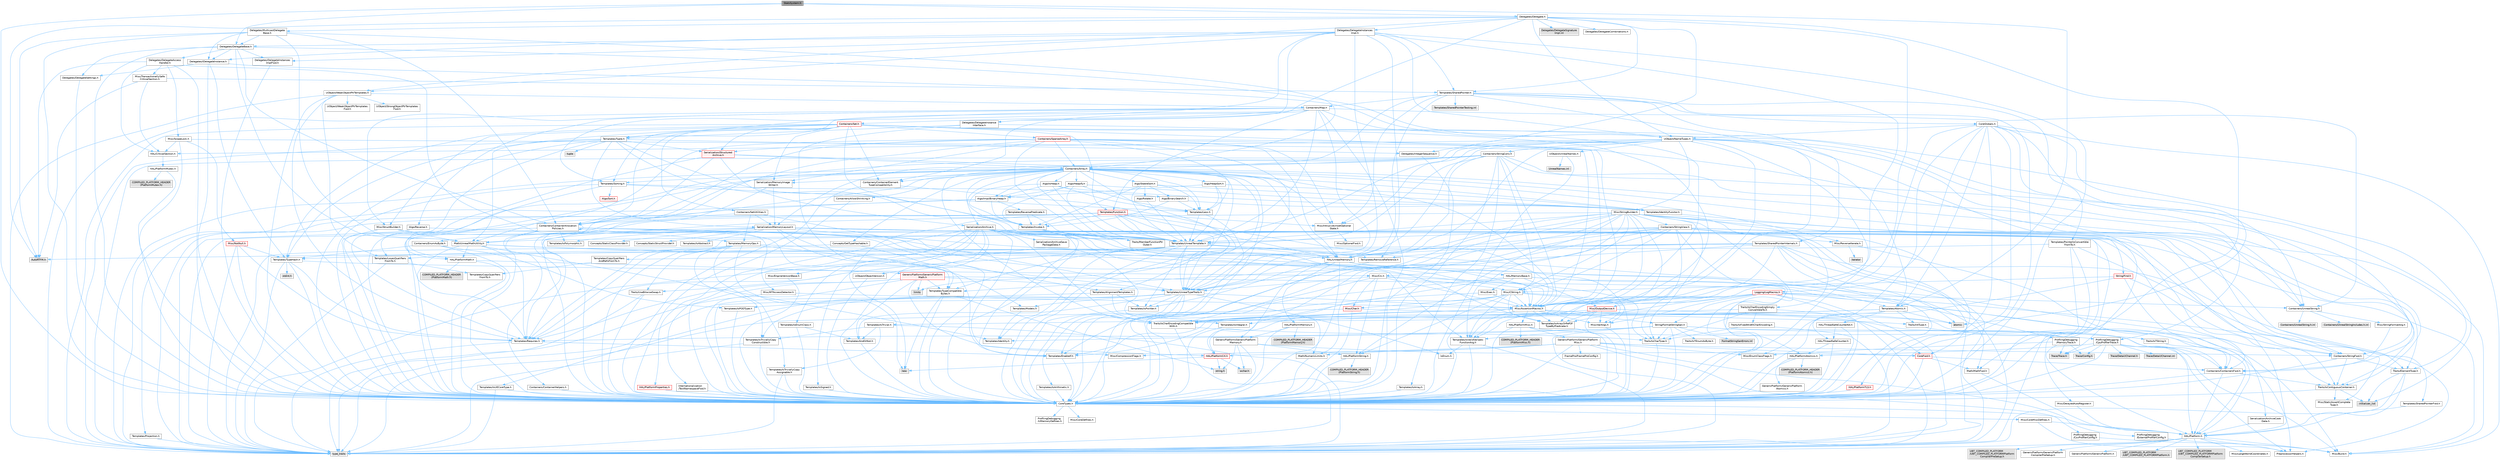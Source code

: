digraph "StatsSystem.h"
{
 // INTERACTIVE_SVG=YES
 // LATEX_PDF_SIZE
  bgcolor="transparent";
  edge [fontname=Helvetica,fontsize=10,labelfontname=Helvetica,labelfontsize=10];
  node [fontname=Helvetica,fontsize=10,shape=box,height=0.2,width=0.4];
  Node1 [id="Node000001",label="StatsSystem.h",height=0.2,width=0.4,color="gray40", fillcolor="grey60", style="filled", fontcolor="black",tooltip=" "];
  Node1 -> Node2 [id="edge1_Node000001_Node000002",color="steelblue1",style="solid",tooltip=" "];
  Node2 [id="Node000002",label="CoreTypes.h",height=0.2,width=0.4,color="grey40", fillcolor="white", style="filled",URL="$dc/dec/CoreTypes_8h.html",tooltip=" "];
  Node2 -> Node3 [id="edge2_Node000002_Node000003",color="steelblue1",style="solid",tooltip=" "];
  Node3 [id="Node000003",label="HAL/Platform.h",height=0.2,width=0.4,color="grey40", fillcolor="white", style="filled",URL="$d9/dd0/Platform_8h.html",tooltip=" "];
  Node3 -> Node4 [id="edge3_Node000003_Node000004",color="steelblue1",style="solid",tooltip=" "];
  Node4 [id="Node000004",label="Misc/Build.h",height=0.2,width=0.4,color="grey40", fillcolor="white", style="filled",URL="$d3/dbb/Build_8h.html",tooltip=" "];
  Node3 -> Node5 [id="edge4_Node000003_Node000005",color="steelblue1",style="solid",tooltip=" "];
  Node5 [id="Node000005",label="Misc/LargeWorldCoordinates.h",height=0.2,width=0.4,color="grey40", fillcolor="white", style="filled",URL="$d2/dcb/LargeWorldCoordinates_8h.html",tooltip=" "];
  Node3 -> Node6 [id="edge5_Node000003_Node000006",color="steelblue1",style="solid",tooltip=" "];
  Node6 [id="Node000006",label="type_traits",height=0.2,width=0.4,color="grey60", fillcolor="#E0E0E0", style="filled",tooltip=" "];
  Node3 -> Node7 [id="edge6_Node000003_Node000007",color="steelblue1",style="solid",tooltip=" "];
  Node7 [id="Node000007",label="PreprocessorHelpers.h",height=0.2,width=0.4,color="grey40", fillcolor="white", style="filled",URL="$db/ddb/PreprocessorHelpers_8h.html",tooltip=" "];
  Node3 -> Node8 [id="edge7_Node000003_Node000008",color="steelblue1",style="solid",tooltip=" "];
  Node8 [id="Node000008",label="UBT_COMPILED_PLATFORM\l/UBT_COMPILED_PLATFORMPlatform\lCompilerPreSetup.h",height=0.2,width=0.4,color="grey60", fillcolor="#E0E0E0", style="filled",tooltip=" "];
  Node3 -> Node9 [id="edge8_Node000003_Node000009",color="steelblue1",style="solid",tooltip=" "];
  Node9 [id="Node000009",label="GenericPlatform/GenericPlatform\lCompilerPreSetup.h",height=0.2,width=0.4,color="grey40", fillcolor="white", style="filled",URL="$d9/dc8/GenericPlatformCompilerPreSetup_8h.html",tooltip=" "];
  Node3 -> Node10 [id="edge9_Node000003_Node000010",color="steelblue1",style="solid",tooltip=" "];
  Node10 [id="Node000010",label="GenericPlatform/GenericPlatform.h",height=0.2,width=0.4,color="grey40", fillcolor="white", style="filled",URL="$d6/d84/GenericPlatform_8h.html",tooltip=" "];
  Node3 -> Node11 [id="edge10_Node000003_Node000011",color="steelblue1",style="solid",tooltip=" "];
  Node11 [id="Node000011",label="UBT_COMPILED_PLATFORM\l/UBT_COMPILED_PLATFORMPlatform.h",height=0.2,width=0.4,color="grey60", fillcolor="#E0E0E0", style="filled",tooltip=" "];
  Node3 -> Node12 [id="edge11_Node000003_Node000012",color="steelblue1",style="solid",tooltip=" "];
  Node12 [id="Node000012",label="UBT_COMPILED_PLATFORM\l/UBT_COMPILED_PLATFORMPlatform\lCompilerSetup.h",height=0.2,width=0.4,color="grey60", fillcolor="#E0E0E0", style="filled",tooltip=" "];
  Node2 -> Node13 [id="edge12_Node000002_Node000013",color="steelblue1",style="solid",tooltip=" "];
  Node13 [id="Node000013",label="ProfilingDebugging\l/UMemoryDefines.h",height=0.2,width=0.4,color="grey40", fillcolor="white", style="filled",URL="$d2/da2/UMemoryDefines_8h.html",tooltip=" "];
  Node2 -> Node14 [id="edge13_Node000002_Node000014",color="steelblue1",style="solid",tooltip=" "];
  Node14 [id="Node000014",label="Misc/CoreMiscDefines.h",height=0.2,width=0.4,color="grey40", fillcolor="white", style="filled",URL="$da/d38/CoreMiscDefines_8h.html",tooltip=" "];
  Node14 -> Node3 [id="edge14_Node000014_Node000003",color="steelblue1",style="solid",tooltip=" "];
  Node14 -> Node7 [id="edge15_Node000014_Node000007",color="steelblue1",style="solid",tooltip=" "];
  Node2 -> Node15 [id="edge16_Node000002_Node000015",color="steelblue1",style="solid",tooltip=" "];
  Node15 [id="Node000015",label="Misc/CoreDefines.h",height=0.2,width=0.4,color="grey40", fillcolor="white", style="filled",URL="$d3/dd2/CoreDefines_8h.html",tooltip=" "];
  Node1 -> Node16 [id="edge17_Node000001_Node000016",color="steelblue1",style="solid",tooltip=" "];
  Node16 [id="Node000016",label="Delegates/Delegate.h",height=0.2,width=0.4,color="grey40", fillcolor="white", style="filled",URL="$d4/d80/Delegate_8h.html",tooltip=" "];
  Node16 -> Node2 [id="edge18_Node000016_Node000002",color="steelblue1",style="solid",tooltip=" "];
  Node16 -> Node17 [id="edge19_Node000016_Node000017",color="steelblue1",style="solid",tooltip=" "];
  Node17 [id="Node000017",label="Misc/AssertionMacros.h",height=0.2,width=0.4,color="grey40", fillcolor="white", style="filled",URL="$d0/dfa/AssertionMacros_8h.html",tooltip=" "];
  Node17 -> Node2 [id="edge20_Node000017_Node000002",color="steelblue1",style="solid",tooltip=" "];
  Node17 -> Node3 [id="edge21_Node000017_Node000003",color="steelblue1",style="solid",tooltip=" "];
  Node17 -> Node18 [id="edge22_Node000017_Node000018",color="steelblue1",style="solid",tooltip=" "];
  Node18 [id="Node000018",label="HAL/PlatformMisc.h",height=0.2,width=0.4,color="grey40", fillcolor="white", style="filled",URL="$d0/df5/PlatformMisc_8h.html",tooltip=" "];
  Node18 -> Node2 [id="edge23_Node000018_Node000002",color="steelblue1",style="solid",tooltip=" "];
  Node18 -> Node19 [id="edge24_Node000018_Node000019",color="steelblue1",style="solid",tooltip=" "];
  Node19 [id="Node000019",label="GenericPlatform/GenericPlatform\lMisc.h",height=0.2,width=0.4,color="grey40", fillcolor="white", style="filled",URL="$db/d9a/GenericPlatformMisc_8h.html",tooltip=" "];
  Node19 -> Node20 [id="edge25_Node000019_Node000020",color="steelblue1",style="solid",tooltip=" "];
  Node20 [id="Node000020",label="Containers/StringFwd.h",height=0.2,width=0.4,color="grey40", fillcolor="white", style="filled",URL="$df/d37/StringFwd_8h.html",tooltip=" "];
  Node20 -> Node2 [id="edge26_Node000020_Node000002",color="steelblue1",style="solid",tooltip=" "];
  Node20 -> Node21 [id="edge27_Node000020_Node000021",color="steelblue1",style="solid",tooltip=" "];
  Node21 [id="Node000021",label="Traits/ElementType.h",height=0.2,width=0.4,color="grey40", fillcolor="white", style="filled",URL="$d5/d4f/ElementType_8h.html",tooltip=" "];
  Node21 -> Node3 [id="edge28_Node000021_Node000003",color="steelblue1",style="solid",tooltip=" "];
  Node21 -> Node22 [id="edge29_Node000021_Node000022",color="steelblue1",style="solid",tooltip=" "];
  Node22 [id="Node000022",label="initializer_list",height=0.2,width=0.4,color="grey60", fillcolor="#E0E0E0", style="filled",tooltip=" "];
  Node21 -> Node6 [id="edge30_Node000021_Node000006",color="steelblue1",style="solid",tooltip=" "];
  Node20 -> Node23 [id="edge31_Node000020_Node000023",color="steelblue1",style="solid",tooltip=" "];
  Node23 [id="Node000023",label="Traits/IsContiguousContainer.h",height=0.2,width=0.4,color="grey40", fillcolor="white", style="filled",URL="$d5/d3c/IsContiguousContainer_8h.html",tooltip=" "];
  Node23 -> Node2 [id="edge32_Node000023_Node000002",color="steelblue1",style="solid",tooltip=" "];
  Node23 -> Node24 [id="edge33_Node000023_Node000024",color="steelblue1",style="solid",tooltip=" "];
  Node24 [id="Node000024",label="Misc/StaticAssertComplete\lType.h",height=0.2,width=0.4,color="grey40", fillcolor="white", style="filled",URL="$d5/d4e/StaticAssertCompleteType_8h.html",tooltip=" "];
  Node23 -> Node22 [id="edge34_Node000023_Node000022",color="steelblue1",style="solid",tooltip=" "];
  Node19 -> Node25 [id="edge35_Node000019_Node000025",color="steelblue1",style="solid",tooltip=" "];
  Node25 [id="Node000025",label="CoreFwd.h",height=0.2,width=0.4,color="red", fillcolor="#FFF0F0", style="filled",URL="$d1/d1e/CoreFwd_8h.html",tooltip=" "];
  Node25 -> Node2 [id="edge36_Node000025_Node000002",color="steelblue1",style="solid",tooltip=" "];
  Node25 -> Node26 [id="edge37_Node000025_Node000026",color="steelblue1",style="solid",tooltip=" "];
  Node26 [id="Node000026",label="Containers/ContainersFwd.h",height=0.2,width=0.4,color="grey40", fillcolor="white", style="filled",URL="$d4/d0a/ContainersFwd_8h.html",tooltip=" "];
  Node26 -> Node3 [id="edge38_Node000026_Node000003",color="steelblue1",style="solid",tooltip=" "];
  Node26 -> Node2 [id="edge39_Node000026_Node000002",color="steelblue1",style="solid",tooltip=" "];
  Node26 -> Node23 [id="edge40_Node000026_Node000023",color="steelblue1",style="solid",tooltip=" "];
  Node25 -> Node27 [id="edge41_Node000025_Node000027",color="steelblue1",style="solid",tooltip=" "];
  Node27 [id="Node000027",label="Math/MathFwd.h",height=0.2,width=0.4,color="grey40", fillcolor="white", style="filled",URL="$d2/d10/MathFwd_8h.html",tooltip=" "];
  Node27 -> Node3 [id="edge42_Node000027_Node000003",color="steelblue1",style="solid",tooltip=" "];
  Node19 -> Node2 [id="edge43_Node000019_Node000002",color="steelblue1",style="solid",tooltip=" "];
  Node19 -> Node29 [id="edge44_Node000019_Node000029",color="steelblue1",style="solid",tooltip=" "];
  Node29 [id="Node000029",label="FramePro/FrameProConfig.h",height=0.2,width=0.4,color="grey40", fillcolor="white", style="filled",URL="$d7/d90/FrameProConfig_8h.html",tooltip=" "];
  Node19 -> Node30 [id="edge45_Node000019_Node000030",color="steelblue1",style="solid",tooltip=" "];
  Node30 [id="Node000030",label="HAL/PlatformCrt.h",height=0.2,width=0.4,color="red", fillcolor="#FFF0F0", style="filled",URL="$d8/d75/PlatformCrt_8h.html",tooltip=" "];
  Node30 -> Node31 [id="edge46_Node000030_Node000031",color="steelblue1",style="solid",tooltip=" "];
  Node31 [id="Node000031",label="new",height=0.2,width=0.4,color="grey60", fillcolor="#E0E0E0", style="filled",tooltip=" "];
  Node30 -> Node32 [id="edge47_Node000030_Node000032",color="steelblue1",style="solid",tooltip=" "];
  Node32 [id="Node000032",label="wchar.h",height=0.2,width=0.4,color="grey60", fillcolor="#E0E0E0", style="filled",tooltip=" "];
  Node30 -> Node39 [id="edge48_Node000030_Node000039",color="steelblue1",style="solid",tooltip=" "];
  Node39 [id="Node000039",label="string.h",height=0.2,width=0.4,color="grey60", fillcolor="#E0E0E0", style="filled",tooltip=" "];
  Node19 -> Node40 [id="edge49_Node000019_Node000040",color="steelblue1",style="solid",tooltip=" "];
  Node40 [id="Node000040",label="Math/NumericLimits.h",height=0.2,width=0.4,color="grey40", fillcolor="white", style="filled",URL="$df/d1b/NumericLimits_8h.html",tooltip=" "];
  Node40 -> Node2 [id="edge50_Node000040_Node000002",color="steelblue1",style="solid",tooltip=" "];
  Node19 -> Node41 [id="edge51_Node000019_Node000041",color="steelblue1",style="solid",tooltip=" "];
  Node41 [id="Node000041",label="Misc/CompressionFlags.h",height=0.2,width=0.4,color="grey40", fillcolor="white", style="filled",URL="$d9/d76/CompressionFlags_8h.html",tooltip=" "];
  Node19 -> Node42 [id="edge52_Node000019_Node000042",color="steelblue1",style="solid",tooltip=" "];
  Node42 [id="Node000042",label="Misc/EnumClassFlags.h",height=0.2,width=0.4,color="grey40", fillcolor="white", style="filled",URL="$d8/de7/EnumClassFlags_8h.html",tooltip=" "];
  Node19 -> Node43 [id="edge53_Node000019_Node000043",color="steelblue1",style="solid",tooltip=" "];
  Node43 [id="Node000043",label="ProfilingDebugging\l/CsvProfilerConfig.h",height=0.2,width=0.4,color="grey40", fillcolor="white", style="filled",URL="$d3/d88/CsvProfilerConfig_8h.html",tooltip=" "];
  Node43 -> Node4 [id="edge54_Node000043_Node000004",color="steelblue1",style="solid",tooltip=" "];
  Node19 -> Node44 [id="edge55_Node000019_Node000044",color="steelblue1",style="solid",tooltip=" "];
  Node44 [id="Node000044",label="ProfilingDebugging\l/ExternalProfilerConfig.h",height=0.2,width=0.4,color="grey40", fillcolor="white", style="filled",URL="$d3/dbb/ExternalProfilerConfig_8h.html",tooltip=" "];
  Node44 -> Node4 [id="edge56_Node000044_Node000004",color="steelblue1",style="solid",tooltip=" "];
  Node18 -> Node45 [id="edge57_Node000018_Node000045",color="steelblue1",style="solid",tooltip=" "];
  Node45 [id="Node000045",label="COMPILED_PLATFORM_HEADER\l(PlatformMisc.h)",height=0.2,width=0.4,color="grey60", fillcolor="#E0E0E0", style="filled",tooltip=" "];
  Node18 -> Node46 [id="edge58_Node000018_Node000046",color="steelblue1",style="solid",tooltip=" "];
  Node46 [id="Node000046",label="ProfilingDebugging\l/CpuProfilerTrace.h",height=0.2,width=0.4,color="grey40", fillcolor="white", style="filled",URL="$da/dcb/CpuProfilerTrace_8h.html",tooltip=" "];
  Node46 -> Node2 [id="edge59_Node000046_Node000002",color="steelblue1",style="solid",tooltip=" "];
  Node46 -> Node26 [id="edge60_Node000046_Node000026",color="steelblue1",style="solid",tooltip=" "];
  Node46 -> Node47 [id="edge61_Node000046_Node000047",color="steelblue1",style="solid",tooltip=" "];
  Node47 [id="Node000047",label="HAL/PlatformAtomics.h",height=0.2,width=0.4,color="grey40", fillcolor="white", style="filled",URL="$d3/d36/PlatformAtomics_8h.html",tooltip=" "];
  Node47 -> Node2 [id="edge62_Node000047_Node000002",color="steelblue1",style="solid",tooltip=" "];
  Node47 -> Node48 [id="edge63_Node000047_Node000048",color="steelblue1",style="solid",tooltip=" "];
  Node48 [id="Node000048",label="GenericPlatform/GenericPlatform\lAtomics.h",height=0.2,width=0.4,color="grey40", fillcolor="white", style="filled",URL="$da/d72/GenericPlatformAtomics_8h.html",tooltip=" "];
  Node48 -> Node2 [id="edge64_Node000048_Node000002",color="steelblue1",style="solid",tooltip=" "];
  Node47 -> Node49 [id="edge65_Node000047_Node000049",color="steelblue1",style="solid",tooltip=" "];
  Node49 [id="Node000049",label="COMPILED_PLATFORM_HEADER\l(PlatformAtomics.h)",height=0.2,width=0.4,color="grey60", fillcolor="#E0E0E0", style="filled",tooltip=" "];
  Node46 -> Node7 [id="edge66_Node000046_Node000007",color="steelblue1",style="solid",tooltip=" "];
  Node46 -> Node4 [id="edge67_Node000046_Node000004",color="steelblue1",style="solid",tooltip=" "];
  Node46 -> Node50 [id="edge68_Node000046_Node000050",color="steelblue1",style="solid",tooltip=" "];
  Node50 [id="Node000050",label="Trace/Config.h",height=0.2,width=0.4,color="grey60", fillcolor="#E0E0E0", style="filled",tooltip=" "];
  Node46 -> Node51 [id="edge69_Node000046_Node000051",color="steelblue1",style="solid",tooltip=" "];
  Node51 [id="Node000051",label="Trace/Detail/Channel.h",height=0.2,width=0.4,color="grey60", fillcolor="#E0E0E0", style="filled",tooltip=" "];
  Node46 -> Node52 [id="edge70_Node000046_Node000052",color="steelblue1",style="solid",tooltip=" "];
  Node52 [id="Node000052",label="Trace/Detail/Channel.inl",height=0.2,width=0.4,color="grey60", fillcolor="#E0E0E0", style="filled",tooltip=" "];
  Node46 -> Node53 [id="edge71_Node000046_Node000053",color="steelblue1",style="solid",tooltip=" "];
  Node53 [id="Node000053",label="Trace/Trace.h",height=0.2,width=0.4,color="grey60", fillcolor="#E0E0E0", style="filled",tooltip=" "];
  Node17 -> Node7 [id="edge72_Node000017_Node000007",color="steelblue1",style="solid",tooltip=" "];
  Node17 -> Node54 [id="edge73_Node000017_Node000054",color="steelblue1",style="solid",tooltip=" "];
  Node54 [id="Node000054",label="Templates/EnableIf.h",height=0.2,width=0.4,color="grey40", fillcolor="white", style="filled",URL="$d7/d60/EnableIf_8h.html",tooltip=" "];
  Node54 -> Node2 [id="edge74_Node000054_Node000002",color="steelblue1",style="solid",tooltip=" "];
  Node17 -> Node55 [id="edge75_Node000017_Node000055",color="steelblue1",style="solid",tooltip=" "];
  Node55 [id="Node000055",label="Templates/IsArrayOrRefOf\lTypeByPredicate.h",height=0.2,width=0.4,color="grey40", fillcolor="white", style="filled",URL="$d6/da1/IsArrayOrRefOfTypeByPredicate_8h.html",tooltip=" "];
  Node55 -> Node2 [id="edge76_Node000055_Node000002",color="steelblue1",style="solid",tooltip=" "];
  Node17 -> Node56 [id="edge77_Node000017_Node000056",color="steelblue1",style="solid",tooltip=" "];
  Node56 [id="Node000056",label="Templates/IsValidVariadic\lFunctionArg.h",height=0.2,width=0.4,color="grey40", fillcolor="white", style="filled",URL="$d0/dc8/IsValidVariadicFunctionArg_8h.html",tooltip=" "];
  Node56 -> Node2 [id="edge78_Node000056_Node000002",color="steelblue1",style="solid",tooltip=" "];
  Node56 -> Node57 [id="edge79_Node000056_Node000057",color="steelblue1",style="solid",tooltip=" "];
  Node57 [id="Node000057",label="IsEnum.h",height=0.2,width=0.4,color="grey40", fillcolor="white", style="filled",URL="$d4/de5/IsEnum_8h.html",tooltip=" "];
  Node56 -> Node6 [id="edge80_Node000056_Node000006",color="steelblue1",style="solid",tooltip=" "];
  Node17 -> Node58 [id="edge81_Node000017_Node000058",color="steelblue1",style="solid",tooltip=" "];
  Node58 [id="Node000058",label="Traits/IsCharEncodingCompatible\lWith.h",height=0.2,width=0.4,color="grey40", fillcolor="white", style="filled",URL="$df/dd1/IsCharEncodingCompatibleWith_8h.html",tooltip=" "];
  Node58 -> Node6 [id="edge82_Node000058_Node000006",color="steelblue1",style="solid",tooltip=" "];
  Node58 -> Node59 [id="edge83_Node000058_Node000059",color="steelblue1",style="solid",tooltip=" "];
  Node59 [id="Node000059",label="Traits/IsCharType.h",height=0.2,width=0.4,color="grey40", fillcolor="white", style="filled",URL="$db/d51/IsCharType_8h.html",tooltip=" "];
  Node59 -> Node2 [id="edge84_Node000059_Node000002",color="steelblue1",style="solid",tooltip=" "];
  Node17 -> Node60 [id="edge85_Node000017_Node000060",color="steelblue1",style="solid",tooltip=" "];
  Node60 [id="Node000060",label="Misc/VarArgs.h",height=0.2,width=0.4,color="grey40", fillcolor="white", style="filled",URL="$d5/d6f/VarArgs_8h.html",tooltip=" "];
  Node60 -> Node2 [id="edge86_Node000060_Node000002",color="steelblue1",style="solid",tooltip=" "];
  Node17 -> Node61 [id="edge87_Node000017_Node000061",color="steelblue1",style="solid",tooltip=" "];
  Node61 [id="Node000061",label="String/FormatStringSan.h",height=0.2,width=0.4,color="grey40", fillcolor="white", style="filled",URL="$d3/d8b/FormatStringSan_8h.html",tooltip=" "];
  Node61 -> Node6 [id="edge88_Node000061_Node000006",color="steelblue1",style="solid",tooltip=" "];
  Node61 -> Node2 [id="edge89_Node000061_Node000002",color="steelblue1",style="solid",tooltip=" "];
  Node61 -> Node62 [id="edge90_Node000061_Node000062",color="steelblue1",style="solid",tooltip=" "];
  Node62 [id="Node000062",label="Templates/Requires.h",height=0.2,width=0.4,color="grey40", fillcolor="white", style="filled",URL="$dc/d96/Requires_8h.html",tooltip=" "];
  Node62 -> Node54 [id="edge91_Node000062_Node000054",color="steelblue1",style="solid",tooltip=" "];
  Node62 -> Node6 [id="edge92_Node000062_Node000006",color="steelblue1",style="solid",tooltip=" "];
  Node61 -> Node63 [id="edge93_Node000061_Node000063",color="steelblue1",style="solid",tooltip=" "];
  Node63 [id="Node000063",label="Templates/Identity.h",height=0.2,width=0.4,color="grey40", fillcolor="white", style="filled",URL="$d0/dd5/Identity_8h.html",tooltip=" "];
  Node61 -> Node56 [id="edge94_Node000061_Node000056",color="steelblue1",style="solid",tooltip=" "];
  Node61 -> Node59 [id="edge95_Node000061_Node000059",color="steelblue1",style="solid",tooltip=" "];
  Node61 -> Node64 [id="edge96_Node000061_Node000064",color="steelblue1",style="solid",tooltip=" "];
  Node64 [id="Node000064",label="Traits/IsTEnumAsByte.h",height=0.2,width=0.4,color="grey40", fillcolor="white", style="filled",URL="$d1/de6/IsTEnumAsByte_8h.html",tooltip=" "];
  Node61 -> Node65 [id="edge97_Node000061_Node000065",color="steelblue1",style="solid",tooltip=" "];
  Node65 [id="Node000065",label="Traits/IsTString.h",height=0.2,width=0.4,color="grey40", fillcolor="white", style="filled",URL="$d0/df8/IsTString_8h.html",tooltip=" "];
  Node65 -> Node26 [id="edge98_Node000065_Node000026",color="steelblue1",style="solid",tooltip=" "];
  Node61 -> Node26 [id="edge99_Node000061_Node000026",color="steelblue1",style="solid",tooltip=" "];
  Node61 -> Node66 [id="edge100_Node000061_Node000066",color="steelblue1",style="solid",tooltip=" "];
  Node66 [id="Node000066",label="FormatStringSanErrors.inl",height=0.2,width=0.4,color="grey60", fillcolor="#E0E0E0", style="filled",tooltip=" "];
  Node17 -> Node67 [id="edge101_Node000017_Node000067",color="steelblue1",style="solid",tooltip=" "];
  Node67 [id="Node000067",label="atomic",height=0.2,width=0.4,color="grey60", fillcolor="#E0E0E0", style="filled",tooltip=" "];
  Node16 -> Node68 [id="edge102_Node000016_Node000068",color="steelblue1",style="solid",tooltip=" "];
  Node68 [id="Node000068",label="UObject/NameTypes.h",height=0.2,width=0.4,color="grey40", fillcolor="white", style="filled",URL="$d6/d35/NameTypes_8h.html",tooltip=" "];
  Node68 -> Node2 [id="edge103_Node000068_Node000002",color="steelblue1",style="solid",tooltip=" "];
  Node68 -> Node17 [id="edge104_Node000068_Node000017",color="steelblue1",style="solid",tooltip=" "];
  Node68 -> Node69 [id="edge105_Node000068_Node000069",color="steelblue1",style="solid",tooltip=" "];
  Node69 [id="Node000069",label="HAL/UnrealMemory.h",height=0.2,width=0.4,color="grey40", fillcolor="white", style="filled",URL="$d9/d96/UnrealMemory_8h.html",tooltip=" "];
  Node69 -> Node2 [id="edge106_Node000069_Node000002",color="steelblue1",style="solid",tooltip=" "];
  Node69 -> Node70 [id="edge107_Node000069_Node000070",color="steelblue1",style="solid",tooltip=" "];
  Node70 [id="Node000070",label="GenericPlatform/GenericPlatform\lMemory.h",height=0.2,width=0.4,color="grey40", fillcolor="white", style="filled",URL="$dd/d22/GenericPlatformMemory_8h.html",tooltip=" "];
  Node70 -> Node25 [id="edge108_Node000070_Node000025",color="steelblue1",style="solid",tooltip=" "];
  Node70 -> Node2 [id="edge109_Node000070_Node000002",color="steelblue1",style="solid",tooltip=" "];
  Node70 -> Node71 [id="edge110_Node000070_Node000071",color="steelblue1",style="solid",tooltip=" "];
  Node71 [id="Node000071",label="HAL/PlatformString.h",height=0.2,width=0.4,color="grey40", fillcolor="white", style="filled",URL="$db/db5/PlatformString_8h.html",tooltip=" "];
  Node71 -> Node2 [id="edge111_Node000071_Node000002",color="steelblue1",style="solid",tooltip=" "];
  Node71 -> Node72 [id="edge112_Node000071_Node000072",color="steelblue1",style="solid",tooltip=" "];
  Node72 [id="Node000072",label="COMPILED_PLATFORM_HEADER\l(PlatformString.h)",height=0.2,width=0.4,color="grey60", fillcolor="#E0E0E0", style="filled",tooltip=" "];
  Node70 -> Node39 [id="edge113_Node000070_Node000039",color="steelblue1",style="solid",tooltip=" "];
  Node70 -> Node32 [id="edge114_Node000070_Node000032",color="steelblue1",style="solid",tooltip=" "];
  Node69 -> Node73 [id="edge115_Node000069_Node000073",color="steelblue1",style="solid",tooltip=" "];
  Node73 [id="Node000073",label="HAL/MemoryBase.h",height=0.2,width=0.4,color="grey40", fillcolor="white", style="filled",URL="$d6/d9f/MemoryBase_8h.html",tooltip=" "];
  Node73 -> Node2 [id="edge116_Node000073_Node000002",color="steelblue1",style="solid",tooltip=" "];
  Node73 -> Node47 [id="edge117_Node000073_Node000047",color="steelblue1",style="solid",tooltip=" "];
  Node73 -> Node30 [id="edge118_Node000073_Node000030",color="steelblue1",style="solid",tooltip=" "];
  Node73 -> Node74 [id="edge119_Node000073_Node000074",color="steelblue1",style="solid",tooltip=" "];
  Node74 [id="Node000074",label="Misc/Exec.h",height=0.2,width=0.4,color="grey40", fillcolor="white", style="filled",URL="$de/ddb/Exec_8h.html",tooltip=" "];
  Node74 -> Node2 [id="edge120_Node000074_Node000002",color="steelblue1",style="solid",tooltip=" "];
  Node74 -> Node17 [id="edge121_Node000074_Node000017",color="steelblue1",style="solid",tooltip=" "];
  Node73 -> Node75 [id="edge122_Node000073_Node000075",color="steelblue1",style="solid",tooltip=" "];
  Node75 [id="Node000075",label="Misc/OutputDevice.h",height=0.2,width=0.4,color="red", fillcolor="#FFF0F0", style="filled",URL="$d7/d32/OutputDevice_8h.html",tooltip=" "];
  Node75 -> Node25 [id="edge123_Node000075_Node000025",color="steelblue1",style="solid",tooltip=" "];
  Node75 -> Node2 [id="edge124_Node000075_Node000002",color="steelblue1",style="solid",tooltip=" "];
  Node75 -> Node60 [id="edge125_Node000075_Node000060",color="steelblue1",style="solid",tooltip=" "];
  Node75 -> Node55 [id="edge126_Node000075_Node000055",color="steelblue1",style="solid",tooltip=" "];
  Node75 -> Node56 [id="edge127_Node000075_Node000056",color="steelblue1",style="solid",tooltip=" "];
  Node75 -> Node58 [id="edge128_Node000075_Node000058",color="steelblue1",style="solid",tooltip=" "];
  Node73 -> Node77 [id="edge129_Node000073_Node000077",color="steelblue1",style="solid",tooltip=" "];
  Node77 [id="Node000077",label="Templates/Atomic.h",height=0.2,width=0.4,color="grey40", fillcolor="white", style="filled",URL="$d3/d91/Atomic_8h.html",tooltip=" "];
  Node77 -> Node78 [id="edge130_Node000077_Node000078",color="steelblue1",style="solid",tooltip=" "];
  Node78 [id="Node000078",label="HAL/ThreadSafeCounter.h",height=0.2,width=0.4,color="grey40", fillcolor="white", style="filled",URL="$dc/dc9/ThreadSafeCounter_8h.html",tooltip=" "];
  Node78 -> Node2 [id="edge131_Node000078_Node000002",color="steelblue1",style="solid",tooltip=" "];
  Node78 -> Node47 [id="edge132_Node000078_Node000047",color="steelblue1",style="solid",tooltip=" "];
  Node77 -> Node79 [id="edge133_Node000077_Node000079",color="steelblue1",style="solid",tooltip=" "];
  Node79 [id="Node000079",label="HAL/ThreadSafeCounter64.h",height=0.2,width=0.4,color="grey40", fillcolor="white", style="filled",URL="$d0/d12/ThreadSafeCounter64_8h.html",tooltip=" "];
  Node79 -> Node2 [id="edge134_Node000079_Node000002",color="steelblue1",style="solid",tooltip=" "];
  Node79 -> Node78 [id="edge135_Node000079_Node000078",color="steelblue1",style="solid",tooltip=" "];
  Node77 -> Node80 [id="edge136_Node000077_Node000080",color="steelblue1",style="solid",tooltip=" "];
  Node80 [id="Node000080",label="Templates/IsIntegral.h",height=0.2,width=0.4,color="grey40", fillcolor="white", style="filled",URL="$da/d64/IsIntegral_8h.html",tooltip=" "];
  Node80 -> Node2 [id="edge137_Node000080_Node000002",color="steelblue1",style="solid",tooltip=" "];
  Node77 -> Node81 [id="edge138_Node000077_Node000081",color="steelblue1",style="solid",tooltip=" "];
  Node81 [id="Node000081",label="Templates/IsTrivial.h",height=0.2,width=0.4,color="grey40", fillcolor="white", style="filled",URL="$da/d4c/IsTrivial_8h.html",tooltip=" "];
  Node81 -> Node82 [id="edge139_Node000081_Node000082",color="steelblue1",style="solid",tooltip=" "];
  Node82 [id="Node000082",label="Templates/AndOrNot.h",height=0.2,width=0.4,color="grey40", fillcolor="white", style="filled",URL="$db/d0a/AndOrNot_8h.html",tooltip=" "];
  Node82 -> Node2 [id="edge140_Node000082_Node000002",color="steelblue1",style="solid",tooltip=" "];
  Node81 -> Node83 [id="edge141_Node000081_Node000083",color="steelblue1",style="solid",tooltip=" "];
  Node83 [id="Node000083",label="Templates/IsTriviallyCopy\lConstructible.h",height=0.2,width=0.4,color="grey40", fillcolor="white", style="filled",URL="$d3/d78/IsTriviallyCopyConstructible_8h.html",tooltip=" "];
  Node83 -> Node2 [id="edge142_Node000083_Node000002",color="steelblue1",style="solid",tooltip=" "];
  Node83 -> Node6 [id="edge143_Node000083_Node000006",color="steelblue1",style="solid",tooltip=" "];
  Node81 -> Node84 [id="edge144_Node000081_Node000084",color="steelblue1",style="solid",tooltip=" "];
  Node84 [id="Node000084",label="Templates/IsTriviallyCopy\lAssignable.h",height=0.2,width=0.4,color="grey40", fillcolor="white", style="filled",URL="$d2/df2/IsTriviallyCopyAssignable_8h.html",tooltip=" "];
  Node84 -> Node2 [id="edge145_Node000084_Node000002",color="steelblue1",style="solid",tooltip=" "];
  Node84 -> Node6 [id="edge146_Node000084_Node000006",color="steelblue1",style="solid",tooltip=" "];
  Node81 -> Node6 [id="edge147_Node000081_Node000006",color="steelblue1",style="solid",tooltip=" "];
  Node77 -> Node85 [id="edge148_Node000077_Node000085",color="steelblue1",style="solid",tooltip=" "];
  Node85 [id="Node000085",label="Traits/IntType.h",height=0.2,width=0.4,color="grey40", fillcolor="white", style="filled",URL="$d7/deb/IntType_8h.html",tooltip=" "];
  Node85 -> Node3 [id="edge149_Node000085_Node000003",color="steelblue1",style="solid",tooltip=" "];
  Node77 -> Node67 [id="edge150_Node000077_Node000067",color="steelblue1",style="solid",tooltip=" "];
  Node69 -> Node86 [id="edge151_Node000069_Node000086",color="steelblue1",style="solid",tooltip=" "];
  Node86 [id="Node000086",label="HAL/PlatformMemory.h",height=0.2,width=0.4,color="grey40", fillcolor="white", style="filled",URL="$de/d68/PlatformMemory_8h.html",tooltip=" "];
  Node86 -> Node2 [id="edge152_Node000086_Node000002",color="steelblue1",style="solid",tooltip=" "];
  Node86 -> Node70 [id="edge153_Node000086_Node000070",color="steelblue1",style="solid",tooltip=" "];
  Node86 -> Node87 [id="edge154_Node000086_Node000087",color="steelblue1",style="solid",tooltip=" "];
  Node87 [id="Node000087",label="COMPILED_PLATFORM_HEADER\l(PlatformMemory.h)",height=0.2,width=0.4,color="grey60", fillcolor="#E0E0E0", style="filled",tooltip=" "];
  Node69 -> Node88 [id="edge155_Node000069_Node000088",color="steelblue1",style="solid",tooltip=" "];
  Node88 [id="Node000088",label="ProfilingDebugging\l/MemoryTrace.h",height=0.2,width=0.4,color="grey40", fillcolor="white", style="filled",URL="$da/dd7/MemoryTrace_8h.html",tooltip=" "];
  Node88 -> Node3 [id="edge156_Node000088_Node000003",color="steelblue1",style="solid",tooltip=" "];
  Node88 -> Node42 [id="edge157_Node000088_Node000042",color="steelblue1",style="solid",tooltip=" "];
  Node88 -> Node50 [id="edge158_Node000088_Node000050",color="steelblue1",style="solid",tooltip=" "];
  Node88 -> Node53 [id="edge159_Node000088_Node000053",color="steelblue1",style="solid",tooltip=" "];
  Node69 -> Node89 [id="edge160_Node000069_Node000089",color="steelblue1",style="solid",tooltip=" "];
  Node89 [id="Node000089",label="Templates/IsPointer.h",height=0.2,width=0.4,color="grey40", fillcolor="white", style="filled",URL="$d7/d05/IsPointer_8h.html",tooltip=" "];
  Node89 -> Node2 [id="edge161_Node000089_Node000002",color="steelblue1",style="solid",tooltip=" "];
  Node68 -> Node90 [id="edge162_Node000068_Node000090",color="steelblue1",style="solid",tooltip=" "];
  Node90 [id="Node000090",label="Templates/UnrealTypeTraits.h",height=0.2,width=0.4,color="grey40", fillcolor="white", style="filled",URL="$d2/d2d/UnrealTypeTraits_8h.html",tooltip=" "];
  Node90 -> Node2 [id="edge163_Node000090_Node000002",color="steelblue1",style="solid",tooltip=" "];
  Node90 -> Node89 [id="edge164_Node000090_Node000089",color="steelblue1",style="solid",tooltip=" "];
  Node90 -> Node17 [id="edge165_Node000090_Node000017",color="steelblue1",style="solid",tooltip=" "];
  Node90 -> Node82 [id="edge166_Node000090_Node000082",color="steelblue1",style="solid",tooltip=" "];
  Node90 -> Node54 [id="edge167_Node000090_Node000054",color="steelblue1",style="solid",tooltip=" "];
  Node90 -> Node91 [id="edge168_Node000090_Node000091",color="steelblue1",style="solid",tooltip=" "];
  Node91 [id="Node000091",label="Templates/IsArithmetic.h",height=0.2,width=0.4,color="grey40", fillcolor="white", style="filled",URL="$d2/d5d/IsArithmetic_8h.html",tooltip=" "];
  Node91 -> Node2 [id="edge169_Node000091_Node000002",color="steelblue1",style="solid",tooltip=" "];
  Node90 -> Node57 [id="edge170_Node000090_Node000057",color="steelblue1",style="solid",tooltip=" "];
  Node90 -> Node92 [id="edge171_Node000090_Node000092",color="steelblue1",style="solid",tooltip=" "];
  Node92 [id="Node000092",label="Templates/Models.h",height=0.2,width=0.4,color="grey40", fillcolor="white", style="filled",URL="$d3/d0c/Models_8h.html",tooltip=" "];
  Node92 -> Node63 [id="edge172_Node000092_Node000063",color="steelblue1",style="solid",tooltip=" "];
  Node90 -> Node93 [id="edge173_Node000090_Node000093",color="steelblue1",style="solid",tooltip=" "];
  Node93 [id="Node000093",label="Templates/IsPODType.h",height=0.2,width=0.4,color="grey40", fillcolor="white", style="filled",URL="$d7/db1/IsPODType_8h.html",tooltip=" "];
  Node93 -> Node2 [id="edge174_Node000093_Node000002",color="steelblue1",style="solid",tooltip=" "];
  Node90 -> Node94 [id="edge175_Node000090_Node000094",color="steelblue1",style="solid",tooltip=" "];
  Node94 [id="Node000094",label="Templates/IsUECoreType.h",height=0.2,width=0.4,color="grey40", fillcolor="white", style="filled",URL="$d1/db8/IsUECoreType_8h.html",tooltip=" "];
  Node94 -> Node2 [id="edge176_Node000094_Node000002",color="steelblue1",style="solid",tooltip=" "];
  Node94 -> Node6 [id="edge177_Node000094_Node000006",color="steelblue1",style="solid",tooltip=" "];
  Node90 -> Node83 [id="edge178_Node000090_Node000083",color="steelblue1",style="solid",tooltip=" "];
  Node68 -> Node95 [id="edge179_Node000068_Node000095",color="steelblue1",style="solid",tooltip=" "];
  Node95 [id="Node000095",label="Templates/UnrealTemplate.h",height=0.2,width=0.4,color="grey40", fillcolor="white", style="filled",URL="$d4/d24/UnrealTemplate_8h.html",tooltip=" "];
  Node95 -> Node2 [id="edge180_Node000095_Node000002",color="steelblue1",style="solid",tooltip=" "];
  Node95 -> Node89 [id="edge181_Node000095_Node000089",color="steelblue1",style="solid",tooltip=" "];
  Node95 -> Node69 [id="edge182_Node000095_Node000069",color="steelblue1",style="solid",tooltip=" "];
  Node95 -> Node96 [id="edge183_Node000095_Node000096",color="steelblue1",style="solid",tooltip=" "];
  Node96 [id="Node000096",label="Templates/CopyQualifiers\lAndRefsFromTo.h",height=0.2,width=0.4,color="grey40", fillcolor="white", style="filled",URL="$d3/db3/CopyQualifiersAndRefsFromTo_8h.html",tooltip=" "];
  Node96 -> Node97 [id="edge184_Node000096_Node000097",color="steelblue1",style="solid",tooltip=" "];
  Node97 [id="Node000097",label="Templates/CopyQualifiers\lFromTo.h",height=0.2,width=0.4,color="grey40", fillcolor="white", style="filled",URL="$d5/db4/CopyQualifiersFromTo_8h.html",tooltip=" "];
  Node95 -> Node90 [id="edge185_Node000095_Node000090",color="steelblue1",style="solid",tooltip=" "];
  Node95 -> Node98 [id="edge186_Node000095_Node000098",color="steelblue1",style="solid",tooltip=" "];
  Node98 [id="Node000098",label="Templates/RemoveReference.h",height=0.2,width=0.4,color="grey40", fillcolor="white", style="filled",URL="$da/dbe/RemoveReference_8h.html",tooltip=" "];
  Node98 -> Node2 [id="edge187_Node000098_Node000002",color="steelblue1",style="solid",tooltip=" "];
  Node95 -> Node62 [id="edge188_Node000095_Node000062",color="steelblue1",style="solid",tooltip=" "];
  Node95 -> Node99 [id="edge189_Node000095_Node000099",color="steelblue1",style="solid",tooltip=" "];
  Node99 [id="Node000099",label="Templates/TypeCompatible\lBytes.h",height=0.2,width=0.4,color="grey40", fillcolor="white", style="filled",URL="$df/d0a/TypeCompatibleBytes_8h.html",tooltip=" "];
  Node99 -> Node2 [id="edge190_Node000099_Node000002",color="steelblue1",style="solid",tooltip=" "];
  Node99 -> Node39 [id="edge191_Node000099_Node000039",color="steelblue1",style="solid",tooltip=" "];
  Node99 -> Node31 [id="edge192_Node000099_Node000031",color="steelblue1",style="solid",tooltip=" "];
  Node99 -> Node6 [id="edge193_Node000099_Node000006",color="steelblue1",style="solid",tooltip=" "];
  Node95 -> Node63 [id="edge194_Node000095_Node000063",color="steelblue1",style="solid",tooltip=" "];
  Node95 -> Node23 [id="edge195_Node000095_Node000023",color="steelblue1",style="solid",tooltip=" "];
  Node95 -> Node100 [id="edge196_Node000095_Node000100",color="steelblue1",style="solid",tooltip=" "];
  Node100 [id="Node000100",label="Traits/UseBitwiseSwap.h",height=0.2,width=0.4,color="grey40", fillcolor="white", style="filled",URL="$db/df3/UseBitwiseSwap_8h.html",tooltip=" "];
  Node100 -> Node2 [id="edge197_Node000100_Node000002",color="steelblue1",style="solid",tooltip=" "];
  Node100 -> Node6 [id="edge198_Node000100_Node000006",color="steelblue1",style="solid",tooltip=" "];
  Node95 -> Node6 [id="edge199_Node000095_Node000006",color="steelblue1",style="solid",tooltip=" "];
  Node68 -> Node101 [id="edge200_Node000068_Node000101",color="steelblue1",style="solid",tooltip=" "];
  Node101 [id="Node000101",label="Containers/UnrealString.h",height=0.2,width=0.4,color="grey40", fillcolor="white", style="filled",URL="$d5/dba/UnrealString_8h.html",tooltip=" "];
  Node101 -> Node102 [id="edge201_Node000101_Node000102",color="steelblue1",style="solid",tooltip=" "];
  Node102 [id="Node000102",label="Containers/UnrealStringIncludes.h.inl",height=0.2,width=0.4,color="grey60", fillcolor="#E0E0E0", style="filled",tooltip=" "];
  Node101 -> Node103 [id="edge202_Node000101_Node000103",color="steelblue1",style="solid",tooltip=" "];
  Node103 [id="Node000103",label="Containers/UnrealString.h.inl",height=0.2,width=0.4,color="grey60", fillcolor="#E0E0E0", style="filled",tooltip=" "];
  Node101 -> Node104 [id="edge203_Node000101_Node000104",color="steelblue1",style="solid",tooltip=" "];
  Node104 [id="Node000104",label="Misc/StringFormatArg.h",height=0.2,width=0.4,color="grey40", fillcolor="white", style="filled",URL="$d2/d16/StringFormatArg_8h.html",tooltip=" "];
  Node104 -> Node26 [id="edge204_Node000104_Node000026",color="steelblue1",style="solid",tooltip=" "];
  Node68 -> Node105 [id="edge205_Node000068_Node000105",color="steelblue1",style="solid",tooltip=" "];
  Node105 [id="Node000105",label="HAL/CriticalSection.h",height=0.2,width=0.4,color="grey40", fillcolor="white", style="filled",URL="$d6/d90/CriticalSection_8h.html",tooltip=" "];
  Node105 -> Node106 [id="edge206_Node000105_Node000106",color="steelblue1",style="solid",tooltip=" "];
  Node106 [id="Node000106",label="HAL/PlatformMutex.h",height=0.2,width=0.4,color="grey40", fillcolor="white", style="filled",URL="$d9/d0b/PlatformMutex_8h.html",tooltip=" "];
  Node106 -> Node2 [id="edge207_Node000106_Node000002",color="steelblue1",style="solid",tooltip=" "];
  Node106 -> Node107 [id="edge208_Node000106_Node000107",color="steelblue1",style="solid",tooltip=" "];
  Node107 [id="Node000107",label="COMPILED_PLATFORM_HEADER\l(PlatformMutex.h)",height=0.2,width=0.4,color="grey60", fillcolor="#E0E0E0", style="filled",tooltip=" "];
  Node68 -> Node108 [id="edge209_Node000068_Node000108",color="steelblue1",style="solid",tooltip=" "];
  Node108 [id="Node000108",label="Containers/StringConv.h",height=0.2,width=0.4,color="grey40", fillcolor="white", style="filled",URL="$d3/ddf/StringConv_8h.html",tooltip=" "];
  Node108 -> Node2 [id="edge210_Node000108_Node000002",color="steelblue1",style="solid",tooltip=" "];
  Node108 -> Node17 [id="edge211_Node000108_Node000017",color="steelblue1",style="solid",tooltip=" "];
  Node108 -> Node109 [id="edge212_Node000108_Node000109",color="steelblue1",style="solid",tooltip=" "];
  Node109 [id="Node000109",label="Containers/ContainerAllocation\lPolicies.h",height=0.2,width=0.4,color="grey40", fillcolor="white", style="filled",URL="$d7/dff/ContainerAllocationPolicies_8h.html",tooltip=" "];
  Node109 -> Node2 [id="edge213_Node000109_Node000002",color="steelblue1",style="solid",tooltip=" "];
  Node109 -> Node110 [id="edge214_Node000109_Node000110",color="steelblue1",style="solid",tooltip=" "];
  Node110 [id="Node000110",label="Containers/ContainerHelpers.h",height=0.2,width=0.4,color="grey40", fillcolor="white", style="filled",URL="$d7/d33/ContainerHelpers_8h.html",tooltip=" "];
  Node110 -> Node2 [id="edge215_Node000110_Node000002",color="steelblue1",style="solid",tooltip=" "];
  Node109 -> Node109 [id="edge216_Node000109_Node000109",color="steelblue1",style="solid",tooltip=" "];
  Node109 -> Node111 [id="edge217_Node000109_Node000111",color="steelblue1",style="solid",tooltip=" "];
  Node111 [id="Node000111",label="HAL/PlatformMath.h",height=0.2,width=0.4,color="grey40", fillcolor="white", style="filled",URL="$dc/d53/PlatformMath_8h.html",tooltip=" "];
  Node111 -> Node2 [id="edge218_Node000111_Node000002",color="steelblue1",style="solid",tooltip=" "];
  Node111 -> Node112 [id="edge219_Node000111_Node000112",color="steelblue1",style="solid",tooltip=" "];
  Node112 [id="Node000112",label="GenericPlatform/GenericPlatform\lMath.h",height=0.2,width=0.4,color="red", fillcolor="#FFF0F0", style="filled",URL="$d5/d79/GenericPlatformMath_8h.html",tooltip=" "];
  Node112 -> Node2 [id="edge220_Node000112_Node000002",color="steelblue1",style="solid",tooltip=" "];
  Node112 -> Node26 [id="edge221_Node000112_Node000026",color="steelblue1",style="solid",tooltip=" "];
  Node112 -> Node30 [id="edge222_Node000112_Node000030",color="steelblue1",style="solid",tooltip=" "];
  Node112 -> Node82 [id="edge223_Node000112_Node000082",color="steelblue1",style="solid",tooltip=" "];
  Node112 -> Node90 [id="edge224_Node000112_Node000090",color="steelblue1",style="solid",tooltip=" "];
  Node112 -> Node62 [id="edge225_Node000112_Node000062",color="steelblue1",style="solid",tooltip=" "];
  Node112 -> Node99 [id="edge226_Node000112_Node000099",color="steelblue1",style="solid",tooltip=" "];
  Node112 -> Node117 [id="edge227_Node000112_Node000117",color="steelblue1",style="solid",tooltip=" "];
  Node117 [id="Node000117",label="limits",height=0.2,width=0.4,color="grey60", fillcolor="#E0E0E0", style="filled",tooltip=" "];
  Node112 -> Node6 [id="edge228_Node000112_Node000006",color="steelblue1",style="solid",tooltip=" "];
  Node111 -> Node118 [id="edge229_Node000111_Node000118",color="steelblue1",style="solid",tooltip=" "];
  Node118 [id="Node000118",label="COMPILED_PLATFORM_HEADER\l(PlatformMath.h)",height=0.2,width=0.4,color="grey60", fillcolor="#E0E0E0", style="filled",tooltip=" "];
  Node109 -> Node69 [id="edge230_Node000109_Node000069",color="steelblue1",style="solid",tooltip=" "];
  Node109 -> Node40 [id="edge231_Node000109_Node000040",color="steelblue1",style="solid",tooltip=" "];
  Node109 -> Node17 [id="edge232_Node000109_Node000017",color="steelblue1",style="solid",tooltip=" "];
  Node109 -> Node119 [id="edge233_Node000109_Node000119",color="steelblue1",style="solid",tooltip=" "];
  Node119 [id="Node000119",label="Templates/IsPolymorphic.h",height=0.2,width=0.4,color="grey40", fillcolor="white", style="filled",URL="$dc/d20/IsPolymorphic_8h.html",tooltip=" "];
  Node109 -> Node120 [id="edge234_Node000109_Node000120",color="steelblue1",style="solid",tooltip=" "];
  Node120 [id="Node000120",label="Templates/MemoryOps.h",height=0.2,width=0.4,color="grey40", fillcolor="white", style="filled",URL="$db/dea/MemoryOps_8h.html",tooltip=" "];
  Node120 -> Node2 [id="edge235_Node000120_Node000002",color="steelblue1",style="solid",tooltip=" "];
  Node120 -> Node69 [id="edge236_Node000120_Node000069",color="steelblue1",style="solid",tooltip=" "];
  Node120 -> Node84 [id="edge237_Node000120_Node000084",color="steelblue1",style="solid",tooltip=" "];
  Node120 -> Node83 [id="edge238_Node000120_Node000083",color="steelblue1",style="solid",tooltip=" "];
  Node120 -> Node62 [id="edge239_Node000120_Node000062",color="steelblue1",style="solid",tooltip=" "];
  Node120 -> Node90 [id="edge240_Node000120_Node000090",color="steelblue1",style="solid",tooltip=" "];
  Node120 -> Node100 [id="edge241_Node000120_Node000100",color="steelblue1",style="solid",tooltip=" "];
  Node120 -> Node31 [id="edge242_Node000120_Node000031",color="steelblue1",style="solid",tooltip=" "];
  Node120 -> Node6 [id="edge243_Node000120_Node000006",color="steelblue1",style="solid",tooltip=" "];
  Node109 -> Node99 [id="edge244_Node000109_Node000099",color="steelblue1",style="solid",tooltip=" "];
  Node109 -> Node6 [id="edge245_Node000109_Node000006",color="steelblue1",style="solid",tooltip=" "];
  Node108 -> Node121 [id="edge246_Node000108_Node000121",color="steelblue1",style="solid",tooltip=" "];
  Node121 [id="Node000121",label="Containers/Array.h",height=0.2,width=0.4,color="grey40", fillcolor="white", style="filled",URL="$df/dd0/Array_8h.html",tooltip=" "];
  Node121 -> Node2 [id="edge247_Node000121_Node000002",color="steelblue1",style="solid",tooltip=" "];
  Node121 -> Node17 [id="edge248_Node000121_Node000017",color="steelblue1",style="solid",tooltip=" "];
  Node121 -> Node122 [id="edge249_Node000121_Node000122",color="steelblue1",style="solid",tooltip=" "];
  Node122 [id="Node000122",label="Misc/IntrusiveUnsetOptional\lState.h",height=0.2,width=0.4,color="grey40", fillcolor="white", style="filled",URL="$d2/d0a/IntrusiveUnsetOptionalState_8h.html",tooltip=" "];
  Node122 -> Node123 [id="edge250_Node000122_Node000123",color="steelblue1",style="solid",tooltip=" "];
  Node123 [id="Node000123",label="Misc/OptionalFwd.h",height=0.2,width=0.4,color="grey40", fillcolor="white", style="filled",URL="$dc/d50/OptionalFwd_8h.html",tooltip=" "];
  Node121 -> Node124 [id="edge251_Node000121_Node000124",color="steelblue1",style="solid",tooltip=" "];
  Node124 [id="Node000124",label="Misc/ReverseIterate.h",height=0.2,width=0.4,color="grey40", fillcolor="white", style="filled",URL="$db/de3/ReverseIterate_8h.html",tooltip=" "];
  Node124 -> Node3 [id="edge252_Node000124_Node000003",color="steelblue1",style="solid",tooltip=" "];
  Node124 -> Node125 [id="edge253_Node000124_Node000125",color="steelblue1",style="solid",tooltip=" "];
  Node125 [id="Node000125",label="iterator",height=0.2,width=0.4,color="grey60", fillcolor="#E0E0E0", style="filled",tooltip=" "];
  Node121 -> Node69 [id="edge254_Node000121_Node000069",color="steelblue1",style="solid",tooltip=" "];
  Node121 -> Node90 [id="edge255_Node000121_Node000090",color="steelblue1",style="solid",tooltip=" "];
  Node121 -> Node95 [id="edge256_Node000121_Node000095",color="steelblue1",style="solid",tooltip=" "];
  Node121 -> Node126 [id="edge257_Node000121_Node000126",color="steelblue1",style="solid",tooltip=" "];
  Node126 [id="Node000126",label="Containers/AllowShrinking.h",height=0.2,width=0.4,color="grey40", fillcolor="white", style="filled",URL="$d7/d1a/AllowShrinking_8h.html",tooltip=" "];
  Node126 -> Node2 [id="edge258_Node000126_Node000002",color="steelblue1",style="solid",tooltip=" "];
  Node121 -> Node109 [id="edge259_Node000121_Node000109",color="steelblue1",style="solid",tooltip=" "];
  Node121 -> Node127 [id="edge260_Node000121_Node000127",color="steelblue1",style="solid",tooltip=" "];
  Node127 [id="Node000127",label="Containers/ContainerElement\lTypeCompatibility.h",height=0.2,width=0.4,color="grey40", fillcolor="white", style="filled",URL="$df/ddf/ContainerElementTypeCompatibility_8h.html",tooltip=" "];
  Node127 -> Node2 [id="edge261_Node000127_Node000002",color="steelblue1",style="solid",tooltip=" "];
  Node127 -> Node90 [id="edge262_Node000127_Node000090",color="steelblue1",style="solid",tooltip=" "];
  Node121 -> Node128 [id="edge263_Node000121_Node000128",color="steelblue1",style="solid",tooltip=" "];
  Node128 [id="Node000128",label="Serialization/Archive.h",height=0.2,width=0.4,color="grey40", fillcolor="white", style="filled",URL="$d7/d3b/Archive_8h.html",tooltip=" "];
  Node128 -> Node25 [id="edge264_Node000128_Node000025",color="steelblue1",style="solid",tooltip=" "];
  Node128 -> Node2 [id="edge265_Node000128_Node000002",color="steelblue1",style="solid",tooltip=" "];
  Node128 -> Node129 [id="edge266_Node000128_Node000129",color="steelblue1",style="solid",tooltip=" "];
  Node129 [id="Node000129",label="HAL/PlatformProperties.h",height=0.2,width=0.4,color="red", fillcolor="#FFF0F0", style="filled",URL="$d9/db0/PlatformProperties_8h.html",tooltip=" "];
  Node129 -> Node2 [id="edge267_Node000129_Node000002",color="steelblue1",style="solid",tooltip=" "];
  Node128 -> Node132 [id="edge268_Node000128_Node000132",color="steelblue1",style="solid",tooltip=" "];
  Node132 [id="Node000132",label="Internationalization\l/TextNamespaceFwd.h",height=0.2,width=0.4,color="grey40", fillcolor="white", style="filled",URL="$d8/d97/TextNamespaceFwd_8h.html",tooltip=" "];
  Node132 -> Node2 [id="edge269_Node000132_Node000002",color="steelblue1",style="solid",tooltip=" "];
  Node128 -> Node27 [id="edge270_Node000128_Node000027",color="steelblue1",style="solid",tooltip=" "];
  Node128 -> Node17 [id="edge271_Node000128_Node000017",color="steelblue1",style="solid",tooltip=" "];
  Node128 -> Node4 [id="edge272_Node000128_Node000004",color="steelblue1",style="solid",tooltip=" "];
  Node128 -> Node41 [id="edge273_Node000128_Node000041",color="steelblue1",style="solid",tooltip=" "];
  Node128 -> Node133 [id="edge274_Node000128_Node000133",color="steelblue1",style="solid",tooltip=" "];
  Node133 [id="Node000133",label="Misc/EngineVersionBase.h",height=0.2,width=0.4,color="grey40", fillcolor="white", style="filled",URL="$d5/d2b/EngineVersionBase_8h.html",tooltip=" "];
  Node133 -> Node2 [id="edge275_Node000133_Node000002",color="steelblue1",style="solid",tooltip=" "];
  Node128 -> Node60 [id="edge276_Node000128_Node000060",color="steelblue1",style="solid",tooltip=" "];
  Node128 -> Node134 [id="edge277_Node000128_Node000134",color="steelblue1",style="solid",tooltip=" "];
  Node134 [id="Node000134",label="Serialization/ArchiveCook\lData.h",height=0.2,width=0.4,color="grey40", fillcolor="white", style="filled",URL="$dc/db6/ArchiveCookData_8h.html",tooltip=" "];
  Node134 -> Node3 [id="edge278_Node000134_Node000003",color="steelblue1",style="solid",tooltip=" "];
  Node128 -> Node135 [id="edge279_Node000128_Node000135",color="steelblue1",style="solid",tooltip=" "];
  Node135 [id="Node000135",label="Serialization/ArchiveSave\lPackageData.h",height=0.2,width=0.4,color="grey40", fillcolor="white", style="filled",URL="$d1/d37/ArchiveSavePackageData_8h.html",tooltip=" "];
  Node128 -> Node54 [id="edge280_Node000128_Node000054",color="steelblue1",style="solid",tooltip=" "];
  Node128 -> Node55 [id="edge281_Node000128_Node000055",color="steelblue1",style="solid",tooltip=" "];
  Node128 -> Node136 [id="edge282_Node000128_Node000136",color="steelblue1",style="solid",tooltip=" "];
  Node136 [id="Node000136",label="Templates/IsEnumClass.h",height=0.2,width=0.4,color="grey40", fillcolor="white", style="filled",URL="$d7/d15/IsEnumClass_8h.html",tooltip=" "];
  Node136 -> Node2 [id="edge283_Node000136_Node000002",color="steelblue1",style="solid",tooltip=" "];
  Node136 -> Node82 [id="edge284_Node000136_Node000082",color="steelblue1",style="solid",tooltip=" "];
  Node128 -> Node116 [id="edge285_Node000128_Node000116",color="steelblue1",style="solid",tooltip=" "];
  Node116 [id="Node000116",label="Templates/IsSigned.h",height=0.2,width=0.4,color="grey40", fillcolor="white", style="filled",URL="$d8/dd8/IsSigned_8h.html",tooltip=" "];
  Node116 -> Node2 [id="edge286_Node000116_Node000002",color="steelblue1",style="solid",tooltip=" "];
  Node128 -> Node56 [id="edge287_Node000128_Node000056",color="steelblue1",style="solid",tooltip=" "];
  Node128 -> Node95 [id="edge288_Node000128_Node000095",color="steelblue1",style="solid",tooltip=" "];
  Node128 -> Node58 [id="edge289_Node000128_Node000058",color="steelblue1",style="solid",tooltip=" "];
  Node128 -> Node137 [id="edge290_Node000128_Node000137",color="steelblue1",style="solid",tooltip=" "];
  Node137 [id="Node000137",label="UObject/ObjectVersion.h",height=0.2,width=0.4,color="grey40", fillcolor="white", style="filled",URL="$da/d63/ObjectVersion_8h.html",tooltip=" "];
  Node137 -> Node2 [id="edge291_Node000137_Node000002",color="steelblue1",style="solid",tooltip=" "];
  Node121 -> Node138 [id="edge292_Node000121_Node000138",color="steelblue1",style="solid",tooltip=" "];
  Node138 [id="Node000138",label="Serialization/MemoryImage\lWriter.h",height=0.2,width=0.4,color="grey40", fillcolor="white", style="filled",URL="$d0/d08/MemoryImageWriter_8h.html",tooltip=" "];
  Node138 -> Node2 [id="edge293_Node000138_Node000002",color="steelblue1",style="solid",tooltip=" "];
  Node138 -> Node139 [id="edge294_Node000138_Node000139",color="steelblue1",style="solid",tooltip=" "];
  Node139 [id="Node000139",label="Serialization/MemoryLayout.h",height=0.2,width=0.4,color="grey40", fillcolor="white", style="filled",URL="$d7/d66/MemoryLayout_8h.html",tooltip=" "];
  Node139 -> Node140 [id="edge295_Node000139_Node000140",color="steelblue1",style="solid",tooltip=" "];
  Node140 [id="Node000140",label="Concepts/StaticClassProvider.h",height=0.2,width=0.4,color="grey40", fillcolor="white", style="filled",URL="$dd/d83/StaticClassProvider_8h.html",tooltip=" "];
  Node139 -> Node141 [id="edge296_Node000139_Node000141",color="steelblue1",style="solid",tooltip=" "];
  Node141 [id="Node000141",label="Concepts/StaticStructProvider.h",height=0.2,width=0.4,color="grey40", fillcolor="white", style="filled",URL="$d5/d77/StaticStructProvider_8h.html",tooltip=" "];
  Node139 -> Node142 [id="edge297_Node000139_Node000142",color="steelblue1",style="solid",tooltip=" "];
  Node142 [id="Node000142",label="Containers/EnumAsByte.h",height=0.2,width=0.4,color="grey40", fillcolor="white", style="filled",URL="$d6/d9a/EnumAsByte_8h.html",tooltip=" "];
  Node142 -> Node2 [id="edge298_Node000142_Node000002",color="steelblue1",style="solid",tooltip=" "];
  Node142 -> Node93 [id="edge299_Node000142_Node000093",color="steelblue1",style="solid",tooltip=" "];
  Node142 -> Node143 [id="edge300_Node000142_Node000143",color="steelblue1",style="solid",tooltip=" "];
  Node143 [id="Node000143",label="Templates/TypeHash.h",height=0.2,width=0.4,color="grey40", fillcolor="white", style="filled",URL="$d1/d62/TypeHash_8h.html",tooltip=" "];
  Node143 -> Node2 [id="edge301_Node000143_Node000002",color="steelblue1",style="solid",tooltip=" "];
  Node143 -> Node62 [id="edge302_Node000143_Node000062",color="steelblue1",style="solid",tooltip=" "];
  Node143 -> Node144 [id="edge303_Node000143_Node000144",color="steelblue1",style="solid",tooltip=" "];
  Node144 [id="Node000144",label="Misc/Crc.h",height=0.2,width=0.4,color="grey40", fillcolor="white", style="filled",URL="$d4/dd2/Crc_8h.html",tooltip=" "];
  Node144 -> Node2 [id="edge304_Node000144_Node000002",color="steelblue1",style="solid",tooltip=" "];
  Node144 -> Node71 [id="edge305_Node000144_Node000071",color="steelblue1",style="solid",tooltip=" "];
  Node144 -> Node17 [id="edge306_Node000144_Node000017",color="steelblue1",style="solid",tooltip=" "];
  Node144 -> Node145 [id="edge307_Node000144_Node000145",color="steelblue1",style="solid",tooltip=" "];
  Node145 [id="Node000145",label="Misc/CString.h",height=0.2,width=0.4,color="grey40", fillcolor="white", style="filled",URL="$d2/d49/CString_8h.html",tooltip=" "];
  Node145 -> Node2 [id="edge308_Node000145_Node000002",color="steelblue1",style="solid",tooltip=" "];
  Node145 -> Node30 [id="edge309_Node000145_Node000030",color="steelblue1",style="solid",tooltip=" "];
  Node145 -> Node71 [id="edge310_Node000145_Node000071",color="steelblue1",style="solid",tooltip=" "];
  Node145 -> Node17 [id="edge311_Node000145_Node000017",color="steelblue1",style="solid",tooltip=" "];
  Node145 -> Node146 [id="edge312_Node000145_Node000146",color="steelblue1",style="solid",tooltip=" "];
  Node146 [id="Node000146",label="Misc/Char.h",height=0.2,width=0.4,color="red", fillcolor="#FFF0F0", style="filled",URL="$d0/d58/Char_8h.html",tooltip=" "];
  Node146 -> Node2 [id="edge313_Node000146_Node000002",color="steelblue1",style="solid",tooltip=" "];
  Node146 -> Node85 [id="edge314_Node000146_Node000085",color="steelblue1",style="solid",tooltip=" "];
  Node146 -> Node6 [id="edge315_Node000146_Node000006",color="steelblue1",style="solid",tooltip=" "];
  Node145 -> Node60 [id="edge316_Node000145_Node000060",color="steelblue1",style="solid",tooltip=" "];
  Node145 -> Node55 [id="edge317_Node000145_Node000055",color="steelblue1",style="solid",tooltip=" "];
  Node145 -> Node56 [id="edge318_Node000145_Node000056",color="steelblue1",style="solid",tooltip=" "];
  Node145 -> Node58 [id="edge319_Node000145_Node000058",color="steelblue1",style="solid",tooltip=" "];
  Node144 -> Node146 [id="edge320_Node000144_Node000146",color="steelblue1",style="solid",tooltip=" "];
  Node144 -> Node90 [id="edge321_Node000144_Node000090",color="steelblue1",style="solid",tooltip=" "];
  Node144 -> Node59 [id="edge322_Node000144_Node000059",color="steelblue1",style="solid",tooltip=" "];
  Node143 -> Node149 [id="edge323_Node000143_Node000149",color="steelblue1",style="solid",tooltip=" "];
  Node149 [id="Node000149",label="stdint.h",height=0.2,width=0.4,color="grey60", fillcolor="#E0E0E0", style="filled",tooltip=" "];
  Node143 -> Node6 [id="edge324_Node000143_Node000006",color="steelblue1",style="solid",tooltip=" "];
  Node139 -> Node20 [id="edge325_Node000139_Node000020",color="steelblue1",style="solid",tooltip=" "];
  Node139 -> Node69 [id="edge326_Node000139_Node000069",color="steelblue1",style="solid",tooltip=" "];
  Node139 -> Node150 [id="edge327_Node000139_Node000150",color="steelblue1",style="solid",tooltip=" "];
  Node150 [id="Node000150",label="Misc/DelayedAutoRegister.h",height=0.2,width=0.4,color="grey40", fillcolor="white", style="filled",URL="$d1/dda/DelayedAutoRegister_8h.html",tooltip=" "];
  Node150 -> Node3 [id="edge328_Node000150_Node000003",color="steelblue1",style="solid",tooltip=" "];
  Node139 -> Node54 [id="edge329_Node000139_Node000054",color="steelblue1",style="solid",tooltip=" "];
  Node139 -> Node151 [id="edge330_Node000139_Node000151",color="steelblue1",style="solid",tooltip=" "];
  Node151 [id="Node000151",label="Templates/IsAbstract.h",height=0.2,width=0.4,color="grey40", fillcolor="white", style="filled",URL="$d8/db7/IsAbstract_8h.html",tooltip=" "];
  Node139 -> Node119 [id="edge331_Node000139_Node000119",color="steelblue1",style="solid",tooltip=" "];
  Node139 -> Node92 [id="edge332_Node000139_Node000092",color="steelblue1",style="solid",tooltip=" "];
  Node139 -> Node95 [id="edge333_Node000139_Node000095",color="steelblue1",style="solid",tooltip=" "];
  Node121 -> Node152 [id="edge334_Node000121_Node000152",color="steelblue1",style="solid",tooltip=" "];
  Node152 [id="Node000152",label="Algo/Heapify.h",height=0.2,width=0.4,color="grey40", fillcolor="white", style="filled",URL="$d0/d2a/Heapify_8h.html",tooltip=" "];
  Node152 -> Node153 [id="edge335_Node000152_Node000153",color="steelblue1",style="solid",tooltip=" "];
  Node153 [id="Node000153",label="Algo/Impl/BinaryHeap.h",height=0.2,width=0.4,color="grey40", fillcolor="white", style="filled",URL="$d7/da3/Algo_2Impl_2BinaryHeap_8h.html",tooltip=" "];
  Node153 -> Node154 [id="edge336_Node000153_Node000154",color="steelblue1",style="solid",tooltip=" "];
  Node154 [id="Node000154",label="Templates/Invoke.h",height=0.2,width=0.4,color="grey40", fillcolor="white", style="filled",URL="$d7/deb/Invoke_8h.html",tooltip=" "];
  Node154 -> Node2 [id="edge337_Node000154_Node000002",color="steelblue1",style="solid",tooltip=" "];
  Node154 -> Node155 [id="edge338_Node000154_Node000155",color="steelblue1",style="solid",tooltip=" "];
  Node155 [id="Node000155",label="Traits/MemberFunctionPtr\lOuter.h",height=0.2,width=0.4,color="grey40", fillcolor="white", style="filled",URL="$db/da7/MemberFunctionPtrOuter_8h.html",tooltip=" "];
  Node154 -> Node95 [id="edge339_Node000154_Node000095",color="steelblue1",style="solid",tooltip=" "];
  Node154 -> Node6 [id="edge340_Node000154_Node000006",color="steelblue1",style="solid",tooltip=" "];
  Node153 -> Node156 [id="edge341_Node000153_Node000156",color="steelblue1",style="solid",tooltip=" "];
  Node156 [id="Node000156",label="Templates/Projection.h",height=0.2,width=0.4,color="grey40", fillcolor="white", style="filled",URL="$d7/df0/Projection_8h.html",tooltip=" "];
  Node156 -> Node6 [id="edge342_Node000156_Node000006",color="steelblue1",style="solid",tooltip=" "];
  Node153 -> Node157 [id="edge343_Node000153_Node000157",color="steelblue1",style="solid",tooltip=" "];
  Node157 [id="Node000157",label="Templates/ReversePredicate.h",height=0.2,width=0.4,color="grey40", fillcolor="white", style="filled",URL="$d8/d28/ReversePredicate_8h.html",tooltip=" "];
  Node157 -> Node154 [id="edge344_Node000157_Node000154",color="steelblue1",style="solid",tooltip=" "];
  Node157 -> Node95 [id="edge345_Node000157_Node000095",color="steelblue1",style="solid",tooltip=" "];
  Node153 -> Node6 [id="edge346_Node000153_Node000006",color="steelblue1",style="solid",tooltip=" "];
  Node152 -> Node158 [id="edge347_Node000152_Node000158",color="steelblue1",style="solid",tooltip=" "];
  Node158 [id="Node000158",label="Templates/IdentityFunctor.h",height=0.2,width=0.4,color="grey40", fillcolor="white", style="filled",URL="$d7/d2e/IdentityFunctor_8h.html",tooltip=" "];
  Node158 -> Node3 [id="edge348_Node000158_Node000003",color="steelblue1",style="solid",tooltip=" "];
  Node152 -> Node154 [id="edge349_Node000152_Node000154",color="steelblue1",style="solid",tooltip=" "];
  Node152 -> Node159 [id="edge350_Node000152_Node000159",color="steelblue1",style="solid",tooltip=" "];
  Node159 [id="Node000159",label="Templates/Less.h",height=0.2,width=0.4,color="grey40", fillcolor="white", style="filled",URL="$de/dc8/Less_8h.html",tooltip=" "];
  Node159 -> Node2 [id="edge351_Node000159_Node000002",color="steelblue1",style="solid",tooltip=" "];
  Node159 -> Node95 [id="edge352_Node000159_Node000095",color="steelblue1",style="solid",tooltip=" "];
  Node152 -> Node95 [id="edge353_Node000152_Node000095",color="steelblue1",style="solid",tooltip=" "];
  Node121 -> Node160 [id="edge354_Node000121_Node000160",color="steelblue1",style="solid",tooltip=" "];
  Node160 [id="Node000160",label="Algo/HeapSort.h",height=0.2,width=0.4,color="grey40", fillcolor="white", style="filled",URL="$d3/d92/HeapSort_8h.html",tooltip=" "];
  Node160 -> Node153 [id="edge355_Node000160_Node000153",color="steelblue1",style="solid",tooltip=" "];
  Node160 -> Node158 [id="edge356_Node000160_Node000158",color="steelblue1",style="solid",tooltip=" "];
  Node160 -> Node159 [id="edge357_Node000160_Node000159",color="steelblue1",style="solid",tooltip=" "];
  Node160 -> Node95 [id="edge358_Node000160_Node000095",color="steelblue1",style="solid",tooltip=" "];
  Node121 -> Node161 [id="edge359_Node000121_Node000161",color="steelblue1",style="solid",tooltip=" "];
  Node161 [id="Node000161",label="Algo/IsHeap.h",height=0.2,width=0.4,color="grey40", fillcolor="white", style="filled",URL="$de/d32/IsHeap_8h.html",tooltip=" "];
  Node161 -> Node153 [id="edge360_Node000161_Node000153",color="steelblue1",style="solid",tooltip=" "];
  Node161 -> Node158 [id="edge361_Node000161_Node000158",color="steelblue1",style="solid",tooltip=" "];
  Node161 -> Node154 [id="edge362_Node000161_Node000154",color="steelblue1",style="solid",tooltip=" "];
  Node161 -> Node159 [id="edge363_Node000161_Node000159",color="steelblue1",style="solid",tooltip=" "];
  Node161 -> Node95 [id="edge364_Node000161_Node000095",color="steelblue1",style="solid",tooltip=" "];
  Node121 -> Node153 [id="edge365_Node000121_Node000153",color="steelblue1",style="solid",tooltip=" "];
  Node121 -> Node162 [id="edge366_Node000121_Node000162",color="steelblue1",style="solid",tooltip=" "];
  Node162 [id="Node000162",label="Algo/StableSort.h",height=0.2,width=0.4,color="grey40", fillcolor="white", style="filled",URL="$d7/d3c/StableSort_8h.html",tooltip=" "];
  Node162 -> Node163 [id="edge367_Node000162_Node000163",color="steelblue1",style="solid",tooltip=" "];
  Node163 [id="Node000163",label="Algo/BinarySearch.h",height=0.2,width=0.4,color="grey40", fillcolor="white", style="filled",URL="$db/db4/BinarySearch_8h.html",tooltip=" "];
  Node163 -> Node158 [id="edge368_Node000163_Node000158",color="steelblue1",style="solid",tooltip=" "];
  Node163 -> Node154 [id="edge369_Node000163_Node000154",color="steelblue1",style="solid",tooltip=" "];
  Node163 -> Node159 [id="edge370_Node000163_Node000159",color="steelblue1",style="solid",tooltip=" "];
  Node162 -> Node164 [id="edge371_Node000162_Node000164",color="steelblue1",style="solid",tooltip=" "];
  Node164 [id="Node000164",label="Algo/Rotate.h",height=0.2,width=0.4,color="grey40", fillcolor="white", style="filled",URL="$dd/da7/Rotate_8h.html",tooltip=" "];
  Node164 -> Node95 [id="edge372_Node000164_Node000095",color="steelblue1",style="solid",tooltip=" "];
  Node162 -> Node158 [id="edge373_Node000162_Node000158",color="steelblue1",style="solid",tooltip=" "];
  Node162 -> Node154 [id="edge374_Node000162_Node000154",color="steelblue1",style="solid",tooltip=" "];
  Node162 -> Node159 [id="edge375_Node000162_Node000159",color="steelblue1",style="solid",tooltip=" "];
  Node162 -> Node95 [id="edge376_Node000162_Node000095",color="steelblue1",style="solid",tooltip=" "];
  Node121 -> Node165 [id="edge377_Node000121_Node000165",color="steelblue1",style="solid",tooltip=" "];
  Node165 [id="Node000165",label="Concepts/GetTypeHashable.h",height=0.2,width=0.4,color="grey40", fillcolor="white", style="filled",URL="$d3/da2/GetTypeHashable_8h.html",tooltip=" "];
  Node165 -> Node2 [id="edge378_Node000165_Node000002",color="steelblue1",style="solid",tooltip=" "];
  Node165 -> Node143 [id="edge379_Node000165_Node000143",color="steelblue1",style="solid",tooltip=" "];
  Node121 -> Node158 [id="edge380_Node000121_Node000158",color="steelblue1",style="solid",tooltip=" "];
  Node121 -> Node154 [id="edge381_Node000121_Node000154",color="steelblue1",style="solid",tooltip=" "];
  Node121 -> Node159 [id="edge382_Node000121_Node000159",color="steelblue1",style="solid",tooltip=" "];
  Node121 -> Node166 [id="edge383_Node000121_Node000166",color="steelblue1",style="solid",tooltip=" "];
  Node166 [id="Node000166",label="Templates/LosesQualifiers\lFromTo.h",height=0.2,width=0.4,color="grey40", fillcolor="white", style="filled",URL="$d2/db3/LosesQualifiersFromTo_8h.html",tooltip=" "];
  Node166 -> Node97 [id="edge384_Node000166_Node000097",color="steelblue1",style="solid",tooltip=" "];
  Node166 -> Node6 [id="edge385_Node000166_Node000006",color="steelblue1",style="solid",tooltip=" "];
  Node121 -> Node62 [id="edge386_Node000121_Node000062",color="steelblue1",style="solid",tooltip=" "];
  Node121 -> Node167 [id="edge387_Node000121_Node000167",color="steelblue1",style="solid",tooltip=" "];
  Node167 [id="Node000167",label="Templates/Sorting.h",height=0.2,width=0.4,color="grey40", fillcolor="white", style="filled",URL="$d3/d9e/Sorting_8h.html",tooltip=" "];
  Node167 -> Node2 [id="edge388_Node000167_Node000002",color="steelblue1",style="solid",tooltip=" "];
  Node167 -> Node163 [id="edge389_Node000167_Node000163",color="steelblue1",style="solid",tooltip=" "];
  Node167 -> Node168 [id="edge390_Node000167_Node000168",color="steelblue1",style="solid",tooltip=" "];
  Node168 [id="Node000168",label="Algo/Sort.h",height=0.2,width=0.4,color="red", fillcolor="#FFF0F0", style="filled",URL="$d1/d87/Sort_8h.html",tooltip=" "];
  Node167 -> Node111 [id="edge391_Node000167_Node000111",color="steelblue1",style="solid",tooltip=" "];
  Node167 -> Node159 [id="edge392_Node000167_Node000159",color="steelblue1",style="solid",tooltip=" "];
  Node121 -> Node171 [id="edge393_Node000121_Node000171",color="steelblue1",style="solid",tooltip=" "];
  Node171 [id="Node000171",label="Templates/AlignmentTemplates.h",height=0.2,width=0.4,color="grey40", fillcolor="white", style="filled",URL="$dd/d32/AlignmentTemplates_8h.html",tooltip=" "];
  Node171 -> Node2 [id="edge394_Node000171_Node000002",color="steelblue1",style="solid",tooltip=" "];
  Node171 -> Node80 [id="edge395_Node000171_Node000080",color="steelblue1",style="solid",tooltip=" "];
  Node171 -> Node89 [id="edge396_Node000171_Node000089",color="steelblue1",style="solid",tooltip=" "];
  Node121 -> Node21 [id="edge397_Node000121_Node000021",color="steelblue1",style="solid",tooltip=" "];
  Node121 -> Node117 [id="edge398_Node000121_Node000117",color="steelblue1",style="solid",tooltip=" "];
  Node121 -> Node6 [id="edge399_Node000121_Node000006",color="steelblue1",style="solid",tooltip=" "];
  Node108 -> Node145 [id="edge400_Node000108_Node000145",color="steelblue1",style="solid",tooltip=" "];
  Node108 -> Node172 [id="edge401_Node000108_Node000172",color="steelblue1",style="solid",tooltip=" "];
  Node172 [id="Node000172",label="Templates/IsArray.h",height=0.2,width=0.4,color="grey40", fillcolor="white", style="filled",URL="$d8/d8d/IsArray_8h.html",tooltip=" "];
  Node172 -> Node2 [id="edge402_Node000172_Node000002",color="steelblue1",style="solid",tooltip=" "];
  Node108 -> Node95 [id="edge403_Node000108_Node000095",color="steelblue1",style="solid",tooltip=" "];
  Node108 -> Node90 [id="edge404_Node000108_Node000090",color="steelblue1",style="solid",tooltip=" "];
  Node108 -> Node21 [id="edge405_Node000108_Node000021",color="steelblue1",style="solid",tooltip=" "];
  Node108 -> Node58 [id="edge406_Node000108_Node000058",color="steelblue1",style="solid",tooltip=" "];
  Node108 -> Node23 [id="edge407_Node000108_Node000023",color="steelblue1",style="solid",tooltip=" "];
  Node108 -> Node6 [id="edge408_Node000108_Node000006",color="steelblue1",style="solid",tooltip=" "];
  Node68 -> Node20 [id="edge409_Node000068_Node000020",color="steelblue1",style="solid",tooltip=" "];
  Node68 -> Node173 [id="edge410_Node000068_Node000173",color="steelblue1",style="solid",tooltip=" "];
  Node173 [id="Node000173",label="UObject/UnrealNames.h",height=0.2,width=0.4,color="grey40", fillcolor="white", style="filled",URL="$d8/db1/UnrealNames_8h.html",tooltip=" "];
  Node173 -> Node2 [id="edge411_Node000173_Node000002",color="steelblue1",style="solid",tooltip=" "];
  Node173 -> Node174 [id="edge412_Node000173_Node000174",color="steelblue1",style="solid",tooltip=" "];
  Node174 [id="Node000174",label="UnrealNames.inl",height=0.2,width=0.4,color="grey60", fillcolor="#E0E0E0", style="filled",tooltip=" "];
  Node68 -> Node77 [id="edge413_Node000068_Node000077",color="steelblue1",style="solid",tooltip=" "];
  Node68 -> Node139 [id="edge414_Node000068_Node000139",color="steelblue1",style="solid",tooltip=" "];
  Node68 -> Node122 [id="edge415_Node000068_Node000122",color="steelblue1",style="solid",tooltip=" "];
  Node68 -> Node175 [id="edge416_Node000068_Node000175",color="steelblue1",style="solid",tooltip=" "];
  Node175 [id="Node000175",label="Misc/StringBuilder.h",height=0.2,width=0.4,color="grey40", fillcolor="white", style="filled",URL="$d4/d52/StringBuilder_8h.html",tooltip=" "];
  Node175 -> Node20 [id="edge417_Node000175_Node000020",color="steelblue1",style="solid",tooltip=" "];
  Node175 -> Node176 [id="edge418_Node000175_Node000176",color="steelblue1",style="solid",tooltip=" "];
  Node176 [id="Node000176",label="Containers/StringView.h",height=0.2,width=0.4,color="grey40", fillcolor="white", style="filled",URL="$dd/dea/StringView_8h.html",tooltip=" "];
  Node176 -> Node2 [id="edge419_Node000176_Node000002",color="steelblue1",style="solid",tooltip=" "];
  Node176 -> Node20 [id="edge420_Node000176_Node000020",color="steelblue1",style="solid",tooltip=" "];
  Node176 -> Node69 [id="edge421_Node000176_Node000069",color="steelblue1",style="solid",tooltip=" "];
  Node176 -> Node40 [id="edge422_Node000176_Node000040",color="steelblue1",style="solid",tooltip=" "];
  Node176 -> Node170 [id="edge423_Node000176_Node000170",color="steelblue1",style="solid",tooltip=" "];
  Node170 [id="Node000170",label="Math/UnrealMathUtility.h",height=0.2,width=0.4,color="grey40", fillcolor="white", style="filled",URL="$db/db8/UnrealMathUtility_8h.html",tooltip=" "];
  Node170 -> Node2 [id="edge424_Node000170_Node000002",color="steelblue1",style="solid",tooltip=" "];
  Node170 -> Node17 [id="edge425_Node000170_Node000017",color="steelblue1",style="solid",tooltip=" "];
  Node170 -> Node111 [id="edge426_Node000170_Node000111",color="steelblue1",style="solid",tooltip=" "];
  Node170 -> Node27 [id="edge427_Node000170_Node000027",color="steelblue1",style="solid",tooltip=" "];
  Node170 -> Node63 [id="edge428_Node000170_Node000063",color="steelblue1",style="solid",tooltip=" "];
  Node170 -> Node62 [id="edge429_Node000170_Node000062",color="steelblue1",style="solid",tooltip=" "];
  Node176 -> Node144 [id="edge430_Node000176_Node000144",color="steelblue1",style="solid",tooltip=" "];
  Node176 -> Node145 [id="edge431_Node000176_Node000145",color="steelblue1",style="solid",tooltip=" "];
  Node176 -> Node124 [id="edge432_Node000176_Node000124",color="steelblue1",style="solid",tooltip=" "];
  Node176 -> Node177 [id="edge433_Node000176_Node000177",color="steelblue1",style="solid",tooltip=" "];
  Node177 [id="Node000177",label="String/Find.h",height=0.2,width=0.4,color="red", fillcolor="#FFF0F0", style="filled",URL="$d7/dda/String_2Find_8h.html",tooltip=" "];
  Node177 -> Node26 [id="edge434_Node000177_Node000026",color="steelblue1",style="solid",tooltip=" "];
  Node177 -> Node20 [id="edge435_Node000177_Node000020",color="steelblue1",style="solid",tooltip=" "];
  Node177 -> Node2 [id="edge436_Node000177_Node000002",color="steelblue1",style="solid",tooltip=" "];
  Node177 -> Node145 [id="edge437_Node000177_Node000145",color="steelblue1",style="solid",tooltip=" "];
  Node176 -> Node62 [id="edge438_Node000176_Node000062",color="steelblue1",style="solid",tooltip=" "];
  Node176 -> Node95 [id="edge439_Node000176_Node000095",color="steelblue1",style="solid",tooltip=" "];
  Node176 -> Node21 [id="edge440_Node000176_Node000021",color="steelblue1",style="solid",tooltip=" "];
  Node176 -> Node58 [id="edge441_Node000176_Node000058",color="steelblue1",style="solid",tooltip=" "];
  Node176 -> Node59 [id="edge442_Node000176_Node000059",color="steelblue1",style="solid",tooltip=" "];
  Node176 -> Node23 [id="edge443_Node000176_Node000023",color="steelblue1",style="solid",tooltip=" "];
  Node176 -> Node6 [id="edge444_Node000176_Node000006",color="steelblue1",style="solid",tooltip=" "];
  Node175 -> Node2 [id="edge445_Node000175_Node000002",color="steelblue1",style="solid",tooltip=" "];
  Node175 -> Node71 [id="edge446_Node000175_Node000071",color="steelblue1",style="solid",tooltip=" "];
  Node175 -> Node69 [id="edge447_Node000175_Node000069",color="steelblue1",style="solid",tooltip=" "];
  Node175 -> Node17 [id="edge448_Node000175_Node000017",color="steelblue1",style="solid",tooltip=" "];
  Node175 -> Node145 [id="edge449_Node000175_Node000145",color="steelblue1",style="solid",tooltip=" "];
  Node175 -> Node54 [id="edge450_Node000175_Node000054",color="steelblue1",style="solid",tooltip=" "];
  Node175 -> Node55 [id="edge451_Node000175_Node000055",color="steelblue1",style="solid",tooltip=" "];
  Node175 -> Node56 [id="edge452_Node000175_Node000056",color="steelblue1",style="solid",tooltip=" "];
  Node175 -> Node62 [id="edge453_Node000175_Node000062",color="steelblue1",style="solid",tooltip=" "];
  Node175 -> Node95 [id="edge454_Node000175_Node000095",color="steelblue1",style="solid",tooltip=" "];
  Node175 -> Node90 [id="edge455_Node000175_Node000090",color="steelblue1",style="solid",tooltip=" "];
  Node175 -> Node58 [id="edge456_Node000175_Node000058",color="steelblue1",style="solid",tooltip=" "];
  Node175 -> Node179 [id="edge457_Node000175_Node000179",color="steelblue1",style="solid",tooltip=" "];
  Node179 [id="Node000179",label="Traits/IsCharEncodingSimply\lConvertibleTo.h",height=0.2,width=0.4,color="grey40", fillcolor="white", style="filled",URL="$d4/dee/IsCharEncodingSimplyConvertibleTo_8h.html",tooltip=" "];
  Node179 -> Node6 [id="edge458_Node000179_Node000006",color="steelblue1",style="solid",tooltip=" "];
  Node179 -> Node58 [id="edge459_Node000179_Node000058",color="steelblue1",style="solid",tooltip=" "];
  Node179 -> Node180 [id="edge460_Node000179_Node000180",color="steelblue1",style="solid",tooltip=" "];
  Node180 [id="Node000180",label="Traits/IsFixedWidthCharEncoding.h",height=0.2,width=0.4,color="grey40", fillcolor="white", style="filled",URL="$dc/d9e/IsFixedWidthCharEncoding_8h.html",tooltip=" "];
  Node180 -> Node6 [id="edge461_Node000180_Node000006",color="steelblue1",style="solid",tooltip=" "];
  Node180 -> Node59 [id="edge462_Node000180_Node000059",color="steelblue1",style="solid",tooltip=" "];
  Node179 -> Node59 [id="edge463_Node000179_Node000059",color="steelblue1",style="solid",tooltip=" "];
  Node175 -> Node59 [id="edge464_Node000175_Node000059",color="steelblue1",style="solid",tooltip=" "];
  Node175 -> Node23 [id="edge465_Node000175_Node000023",color="steelblue1",style="solid",tooltip=" "];
  Node175 -> Node6 [id="edge466_Node000175_Node000006",color="steelblue1",style="solid",tooltip=" "];
  Node68 -> Node53 [id="edge467_Node000068_Node000053",color="steelblue1",style="solid",tooltip=" "];
  Node16 -> Node181 [id="edge468_Node000016_Node000181",color="steelblue1",style="solid",tooltip=" "];
  Node181 [id="Node000181",label="Templates/SharedPointer.h",height=0.2,width=0.4,color="grey40", fillcolor="white", style="filled",URL="$d2/d17/SharedPointer_8h.html",tooltip=" "];
  Node181 -> Node2 [id="edge469_Node000181_Node000002",color="steelblue1",style="solid",tooltip=" "];
  Node181 -> Node122 [id="edge470_Node000181_Node000122",color="steelblue1",style="solid",tooltip=" "];
  Node181 -> Node182 [id="edge471_Node000181_Node000182",color="steelblue1",style="solid",tooltip=" "];
  Node182 [id="Node000182",label="Templates/PointerIsConvertible\lFromTo.h",height=0.2,width=0.4,color="grey40", fillcolor="white", style="filled",URL="$d6/d65/PointerIsConvertibleFromTo_8h.html",tooltip=" "];
  Node182 -> Node2 [id="edge472_Node000182_Node000002",color="steelblue1",style="solid",tooltip=" "];
  Node182 -> Node24 [id="edge473_Node000182_Node000024",color="steelblue1",style="solid",tooltip=" "];
  Node182 -> Node166 [id="edge474_Node000182_Node000166",color="steelblue1",style="solid",tooltip=" "];
  Node182 -> Node6 [id="edge475_Node000182_Node000006",color="steelblue1",style="solid",tooltip=" "];
  Node181 -> Node17 [id="edge476_Node000181_Node000017",color="steelblue1",style="solid",tooltip=" "];
  Node181 -> Node69 [id="edge477_Node000181_Node000069",color="steelblue1",style="solid",tooltip=" "];
  Node181 -> Node121 [id="edge478_Node000181_Node000121",color="steelblue1",style="solid",tooltip=" "];
  Node181 -> Node183 [id="edge479_Node000181_Node000183",color="steelblue1",style="solid",tooltip=" "];
  Node183 [id="Node000183",label="Containers/Map.h",height=0.2,width=0.4,color="grey40", fillcolor="white", style="filled",URL="$df/d79/Map_8h.html",tooltip=" "];
  Node183 -> Node2 [id="edge480_Node000183_Node000002",color="steelblue1",style="solid",tooltip=" "];
  Node183 -> Node184 [id="edge481_Node000183_Node000184",color="steelblue1",style="solid",tooltip=" "];
  Node184 [id="Node000184",label="Algo/Reverse.h",height=0.2,width=0.4,color="grey40", fillcolor="white", style="filled",URL="$d5/d93/Reverse_8h.html",tooltip=" "];
  Node184 -> Node2 [id="edge482_Node000184_Node000002",color="steelblue1",style="solid",tooltip=" "];
  Node184 -> Node95 [id="edge483_Node000184_Node000095",color="steelblue1",style="solid",tooltip=" "];
  Node183 -> Node127 [id="edge484_Node000183_Node000127",color="steelblue1",style="solid",tooltip=" "];
  Node183 -> Node185 [id="edge485_Node000183_Node000185",color="steelblue1",style="solid",tooltip=" "];
  Node185 [id="Node000185",label="Containers/Set.h",height=0.2,width=0.4,color="red", fillcolor="#FFF0F0", style="filled",URL="$d4/d45/Set_8h.html",tooltip=" "];
  Node185 -> Node109 [id="edge486_Node000185_Node000109",color="steelblue1",style="solid",tooltip=" "];
  Node185 -> Node127 [id="edge487_Node000185_Node000127",color="steelblue1",style="solid",tooltip=" "];
  Node185 -> Node186 [id="edge488_Node000185_Node000186",color="steelblue1",style="solid",tooltip=" "];
  Node186 [id="Node000186",label="Containers/SetUtilities.h",height=0.2,width=0.4,color="grey40", fillcolor="white", style="filled",URL="$dc/de5/SetUtilities_8h.html",tooltip=" "];
  Node186 -> Node2 [id="edge489_Node000186_Node000002",color="steelblue1",style="solid",tooltip=" "];
  Node186 -> Node139 [id="edge490_Node000186_Node000139",color="steelblue1",style="solid",tooltip=" "];
  Node186 -> Node120 [id="edge491_Node000186_Node000120",color="steelblue1",style="solid",tooltip=" "];
  Node186 -> Node90 [id="edge492_Node000186_Node000090",color="steelblue1",style="solid",tooltip=" "];
  Node185 -> Node187 [id="edge493_Node000185_Node000187",color="steelblue1",style="solid",tooltip=" "];
  Node187 [id="Node000187",label="Containers/SparseArray.h",height=0.2,width=0.4,color="red", fillcolor="#FFF0F0", style="filled",URL="$d5/dbf/SparseArray_8h.html",tooltip=" "];
  Node187 -> Node2 [id="edge494_Node000187_Node000002",color="steelblue1",style="solid",tooltip=" "];
  Node187 -> Node17 [id="edge495_Node000187_Node000017",color="steelblue1",style="solid",tooltip=" "];
  Node187 -> Node69 [id="edge496_Node000187_Node000069",color="steelblue1",style="solid",tooltip=" "];
  Node187 -> Node90 [id="edge497_Node000187_Node000090",color="steelblue1",style="solid",tooltip=" "];
  Node187 -> Node95 [id="edge498_Node000187_Node000095",color="steelblue1",style="solid",tooltip=" "];
  Node187 -> Node109 [id="edge499_Node000187_Node000109",color="steelblue1",style="solid",tooltip=" "];
  Node187 -> Node159 [id="edge500_Node000187_Node000159",color="steelblue1",style="solid",tooltip=" "];
  Node187 -> Node121 [id="edge501_Node000187_Node000121",color="steelblue1",style="solid",tooltip=" "];
  Node187 -> Node170 [id="edge502_Node000187_Node000170",color="steelblue1",style="solid",tooltip=" "];
  Node187 -> Node190 [id="edge503_Node000187_Node000190",color="steelblue1",style="solid",tooltip=" "];
  Node190 [id="Node000190",label="Serialization/Structured\lArchive.h",height=0.2,width=0.4,color="red", fillcolor="#FFF0F0", style="filled",URL="$d9/d1e/StructuredArchive_8h.html",tooltip=" "];
  Node190 -> Node121 [id="edge504_Node000190_Node000121",color="steelblue1",style="solid",tooltip=" "];
  Node190 -> Node109 [id="edge505_Node000190_Node000109",color="steelblue1",style="solid",tooltip=" "];
  Node190 -> Node2 [id="edge506_Node000190_Node000002",color="steelblue1",style="solid",tooltip=" "];
  Node190 -> Node4 [id="edge507_Node000190_Node000004",color="steelblue1",style="solid",tooltip=" "];
  Node190 -> Node128 [id="edge508_Node000190_Node000128",color="steelblue1",style="solid",tooltip=" "];
  Node187 -> Node138 [id="edge509_Node000187_Node000138",color="steelblue1",style="solid",tooltip=" "];
  Node187 -> Node101 [id="edge510_Node000187_Node000101",color="steelblue1",style="solid",tooltip=" "];
  Node187 -> Node122 [id="edge511_Node000187_Node000122",color="steelblue1",style="solid",tooltip=" "];
  Node185 -> Node26 [id="edge512_Node000185_Node000026",color="steelblue1",style="solid",tooltip=" "];
  Node185 -> Node170 [id="edge513_Node000185_Node000170",color="steelblue1",style="solid",tooltip=" "];
  Node185 -> Node17 [id="edge514_Node000185_Node000017",color="steelblue1",style="solid",tooltip=" "];
  Node185 -> Node205 [id="edge515_Node000185_Node000205",color="steelblue1",style="solid",tooltip=" "];
  Node205 [id="Node000205",label="Misc/StructBuilder.h",height=0.2,width=0.4,color="grey40", fillcolor="white", style="filled",URL="$d9/db3/StructBuilder_8h.html",tooltip=" "];
  Node205 -> Node2 [id="edge516_Node000205_Node000002",color="steelblue1",style="solid",tooltip=" "];
  Node205 -> Node170 [id="edge517_Node000205_Node000170",color="steelblue1",style="solid",tooltip=" "];
  Node205 -> Node171 [id="edge518_Node000205_Node000171",color="steelblue1",style="solid",tooltip=" "];
  Node185 -> Node138 [id="edge519_Node000185_Node000138",color="steelblue1",style="solid",tooltip=" "];
  Node185 -> Node190 [id="edge520_Node000185_Node000190",color="steelblue1",style="solid",tooltip=" "];
  Node185 -> Node206 [id="edge521_Node000185_Node000206",color="steelblue1",style="solid",tooltip=" "];
  Node206 [id="Node000206",label="Templates/Function.h",height=0.2,width=0.4,color="red", fillcolor="#FFF0F0", style="filled",URL="$df/df5/Function_8h.html",tooltip=" "];
  Node206 -> Node2 [id="edge522_Node000206_Node000002",color="steelblue1",style="solid",tooltip=" "];
  Node206 -> Node17 [id="edge523_Node000206_Node000017",color="steelblue1",style="solid",tooltip=" "];
  Node206 -> Node122 [id="edge524_Node000206_Node000122",color="steelblue1",style="solid",tooltip=" "];
  Node206 -> Node69 [id="edge525_Node000206_Node000069",color="steelblue1",style="solid",tooltip=" "];
  Node206 -> Node90 [id="edge526_Node000206_Node000090",color="steelblue1",style="solid",tooltip=" "];
  Node206 -> Node154 [id="edge527_Node000206_Node000154",color="steelblue1",style="solid",tooltip=" "];
  Node206 -> Node95 [id="edge528_Node000206_Node000095",color="steelblue1",style="solid",tooltip=" "];
  Node206 -> Node62 [id="edge529_Node000206_Node000062",color="steelblue1",style="solid",tooltip=" "];
  Node206 -> Node170 [id="edge530_Node000206_Node000170",color="steelblue1",style="solid",tooltip=" "];
  Node206 -> Node31 [id="edge531_Node000206_Node000031",color="steelblue1",style="solid",tooltip=" "];
  Node206 -> Node6 [id="edge532_Node000206_Node000006",color="steelblue1",style="solid",tooltip=" "];
  Node185 -> Node167 [id="edge533_Node000185_Node000167",color="steelblue1",style="solid",tooltip=" "];
  Node185 -> Node143 [id="edge534_Node000185_Node000143",color="steelblue1",style="solid",tooltip=" "];
  Node185 -> Node95 [id="edge535_Node000185_Node000095",color="steelblue1",style="solid",tooltip=" "];
  Node185 -> Node22 [id="edge536_Node000185_Node000022",color="steelblue1",style="solid",tooltip=" "];
  Node185 -> Node6 [id="edge537_Node000185_Node000006",color="steelblue1",style="solid",tooltip=" "];
  Node183 -> Node101 [id="edge538_Node000183_Node000101",color="steelblue1",style="solid",tooltip=" "];
  Node183 -> Node17 [id="edge539_Node000183_Node000017",color="steelblue1",style="solid",tooltip=" "];
  Node183 -> Node205 [id="edge540_Node000183_Node000205",color="steelblue1",style="solid",tooltip=" "];
  Node183 -> Node206 [id="edge541_Node000183_Node000206",color="steelblue1",style="solid",tooltip=" "];
  Node183 -> Node167 [id="edge542_Node000183_Node000167",color="steelblue1",style="solid",tooltip=" "];
  Node183 -> Node209 [id="edge543_Node000183_Node000209",color="steelblue1",style="solid",tooltip=" "];
  Node209 [id="Node000209",label="Templates/Tuple.h",height=0.2,width=0.4,color="grey40", fillcolor="white", style="filled",URL="$d2/d4f/Tuple_8h.html",tooltip=" "];
  Node209 -> Node2 [id="edge544_Node000209_Node000002",color="steelblue1",style="solid",tooltip=" "];
  Node209 -> Node95 [id="edge545_Node000209_Node000095",color="steelblue1",style="solid",tooltip=" "];
  Node209 -> Node210 [id="edge546_Node000209_Node000210",color="steelblue1",style="solid",tooltip=" "];
  Node210 [id="Node000210",label="Delegates/IntegerSequence.h",height=0.2,width=0.4,color="grey40", fillcolor="white", style="filled",URL="$d2/dcc/IntegerSequence_8h.html",tooltip=" "];
  Node210 -> Node2 [id="edge547_Node000210_Node000002",color="steelblue1",style="solid",tooltip=" "];
  Node209 -> Node154 [id="edge548_Node000209_Node000154",color="steelblue1",style="solid",tooltip=" "];
  Node209 -> Node190 [id="edge549_Node000209_Node000190",color="steelblue1",style="solid",tooltip=" "];
  Node209 -> Node139 [id="edge550_Node000209_Node000139",color="steelblue1",style="solid",tooltip=" "];
  Node209 -> Node62 [id="edge551_Node000209_Node000062",color="steelblue1",style="solid",tooltip=" "];
  Node209 -> Node143 [id="edge552_Node000209_Node000143",color="steelblue1",style="solid",tooltip=" "];
  Node209 -> Node211 [id="edge553_Node000209_Node000211",color="steelblue1",style="solid",tooltip=" "];
  Node211 [id="Node000211",label="tuple",height=0.2,width=0.4,color="grey60", fillcolor="#E0E0E0", style="filled",tooltip=" "];
  Node209 -> Node6 [id="edge554_Node000209_Node000006",color="steelblue1",style="solid",tooltip=" "];
  Node183 -> Node95 [id="edge555_Node000183_Node000095",color="steelblue1",style="solid",tooltip=" "];
  Node183 -> Node90 [id="edge556_Node000183_Node000090",color="steelblue1",style="solid",tooltip=" "];
  Node183 -> Node6 [id="edge557_Node000183_Node000006",color="steelblue1",style="solid",tooltip=" "];
  Node181 -> Node212 [id="edge558_Node000181_Node000212",color="steelblue1",style="solid",tooltip=" "];
  Node212 [id="Node000212",label="CoreGlobals.h",height=0.2,width=0.4,color="grey40", fillcolor="white", style="filled",URL="$d5/d8c/CoreGlobals_8h.html",tooltip=" "];
  Node212 -> Node101 [id="edge559_Node000212_Node000101",color="steelblue1",style="solid",tooltip=" "];
  Node212 -> Node2 [id="edge560_Node000212_Node000002",color="steelblue1",style="solid",tooltip=" "];
  Node212 -> Node213 [id="edge561_Node000212_Node000213",color="steelblue1",style="solid",tooltip=" "];
  Node213 [id="Node000213",label="HAL/PlatformTLS.h",height=0.2,width=0.4,color="red", fillcolor="#FFF0F0", style="filled",URL="$d0/def/PlatformTLS_8h.html",tooltip=" "];
  Node213 -> Node2 [id="edge562_Node000213_Node000002",color="steelblue1",style="solid",tooltip=" "];
  Node212 -> Node216 [id="edge563_Node000212_Node000216",color="steelblue1",style="solid",tooltip=" "];
  Node216 [id="Node000216",label="Logging/LogMacros.h",height=0.2,width=0.4,color="red", fillcolor="#FFF0F0", style="filled",URL="$d0/d16/LogMacros_8h.html",tooltip=" "];
  Node216 -> Node101 [id="edge564_Node000216_Node000101",color="steelblue1",style="solid",tooltip=" "];
  Node216 -> Node2 [id="edge565_Node000216_Node000002",color="steelblue1",style="solid",tooltip=" "];
  Node216 -> Node7 [id="edge566_Node000216_Node000007",color="steelblue1",style="solid",tooltip=" "];
  Node216 -> Node17 [id="edge567_Node000216_Node000017",color="steelblue1",style="solid",tooltip=" "];
  Node216 -> Node4 [id="edge568_Node000216_Node000004",color="steelblue1",style="solid",tooltip=" "];
  Node216 -> Node60 [id="edge569_Node000216_Node000060",color="steelblue1",style="solid",tooltip=" "];
  Node216 -> Node61 [id="edge570_Node000216_Node000061",color="steelblue1",style="solid",tooltip=" "];
  Node216 -> Node54 [id="edge571_Node000216_Node000054",color="steelblue1",style="solid",tooltip=" "];
  Node216 -> Node55 [id="edge572_Node000216_Node000055",color="steelblue1",style="solid",tooltip=" "];
  Node216 -> Node56 [id="edge573_Node000216_Node000056",color="steelblue1",style="solid",tooltip=" "];
  Node216 -> Node58 [id="edge574_Node000216_Node000058",color="steelblue1",style="solid",tooltip=" "];
  Node216 -> Node6 [id="edge575_Node000216_Node000006",color="steelblue1",style="solid",tooltip=" "];
  Node212 -> Node4 [id="edge576_Node000212_Node000004",color="steelblue1",style="solid",tooltip=" "];
  Node212 -> Node42 [id="edge577_Node000212_Node000042",color="steelblue1",style="solid",tooltip=" "];
  Node212 -> Node75 [id="edge578_Node000212_Node000075",color="steelblue1",style="solid",tooltip=" "];
  Node212 -> Node46 [id="edge579_Node000212_Node000046",color="steelblue1",style="solid",tooltip=" "];
  Node212 -> Node77 [id="edge580_Node000212_Node000077",color="steelblue1",style="solid",tooltip=" "];
  Node212 -> Node68 [id="edge581_Node000212_Node000068",color="steelblue1",style="solid",tooltip=" "];
  Node212 -> Node67 [id="edge582_Node000212_Node000067",color="steelblue1",style="solid",tooltip=" "];
  Node181 -> Node220 [id="edge583_Node000181_Node000220",color="steelblue1",style="solid",tooltip=" "];
  Node220 [id="Node000220",label="Templates/SharedPointerInternals.h",height=0.2,width=0.4,color="grey40", fillcolor="white", style="filled",URL="$de/d3a/SharedPointerInternals_8h.html",tooltip=" "];
  Node220 -> Node2 [id="edge584_Node000220_Node000002",color="steelblue1",style="solid",tooltip=" "];
  Node220 -> Node69 [id="edge585_Node000220_Node000069",color="steelblue1",style="solid",tooltip=" "];
  Node220 -> Node17 [id="edge586_Node000220_Node000017",color="steelblue1",style="solid",tooltip=" "];
  Node220 -> Node98 [id="edge587_Node000220_Node000098",color="steelblue1",style="solid",tooltip=" "];
  Node220 -> Node221 [id="edge588_Node000220_Node000221",color="steelblue1",style="solid",tooltip=" "];
  Node221 [id="Node000221",label="Templates/SharedPointerFwd.h",height=0.2,width=0.4,color="grey40", fillcolor="white", style="filled",URL="$d3/d1d/SharedPointerFwd_8h.html",tooltip=" "];
  Node221 -> Node3 [id="edge589_Node000221_Node000003",color="steelblue1",style="solid",tooltip=" "];
  Node220 -> Node99 [id="edge590_Node000220_Node000099",color="steelblue1",style="solid",tooltip=" "];
  Node220 -> Node222 [id="edge591_Node000220_Node000222",color="steelblue1",style="solid",tooltip=" "];
  Node222 [id="Node000222",label="AutoRTFM.h",height=0.2,width=0.4,color="grey60", fillcolor="#E0E0E0", style="filled",tooltip=" "];
  Node220 -> Node67 [id="edge592_Node000220_Node000067",color="steelblue1",style="solid",tooltip=" "];
  Node220 -> Node6 [id="edge593_Node000220_Node000006",color="steelblue1",style="solid",tooltip=" "];
  Node181 -> Node223 [id="edge594_Node000181_Node000223",color="steelblue1",style="solid",tooltip=" "];
  Node223 [id="Node000223",label="Templates/SharedPointerTesting.inl",height=0.2,width=0.4,color="grey60", fillcolor="#E0E0E0", style="filled",tooltip=" "];
  Node16 -> Node224 [id="edge595_Node000016_Node000224",color="steelblue1",style="solid",tooltip=" "];
  Node224 [id="Node000224",label="UObject/WeakObjectPtrTemplates.h",height=0.2,width=0.4,color="grey40", fillcolor="white", style="filled",URL="$d8/d3b/WeakObjectPtrTemplates_8h.html",tooltip=" "];
  Node224 -> Node2 [id="edge596_Node000224_Node000002",color="steelblue1",style="solid",tooltip=" "];
  Node224 -> Node166 [id="edge597_Node000224_Node000166",color="steelblue1",style="solid",tooltip=" "];
  Node224 -> Node62 [id="edge598_Node000224_Node000062",color="steelblue1",style="solid",tooltip=" "];
  Node224 -> Node183 [id="edge599_Node000224_Node000183",color="steelblue1",style="solid",tooltip=" "];
  Node224 -> Node225 [id="edge600_Node000224_Node000225",color="steelblue1",style="solid",tooltip=" "];
  Node225 [id="Node000225",label="UObject/WeakObjectPtrTemplates\lFwd.h",height=0.2,width=0.4,color="grey40", fillcolor="white", style="filled",URL="$db/deb/WeakObjectPtrTemplatesFwd_8h.html",tooltip=" "];
  Node224 -> Node226 [id="edge601_Node000224_Node000226",color="steelblue1",style="solid",tooltip=" "];
  Node226 [id="Node000226",label="UObject/StrongObjectPtrTemplates\lFwd.h",height=0.2,width=0.4,color="grey40", fillcolor="white", style="filled",URL="$df/d90/StrongObjectPtrTemplatesFwd_8h.html",tooltip=" "];
  Node224 -> Node6 [id="edge602_Node000224_Node000006",color="steelblue1",style="solid",tooltip=" "];
  Node16 -> Node227 [id="edge603_Node000016_Node000227",color="steelblue1",style="solid",tooltip=" "];
  Node227 [id="Node000227",label="Delegates/MulticastDelegate\lBase.h",height=0.2,width=0.4,color="grey40", fillcolor="white", style="filled",URL="$db/d16/MulticastDelegateBase_8h.html",tooltip=" "];
  Node227 -> Node222 [id="edge604_Node000227_Node000222",color="steelblue1",style="solid",tooltip=" "];
  Node227 -> Node2 [id="edge605_Node000227_Node000002",color="steelblue1",style="solid",tooltip=" "];
  Node227 -> Node109 [id="edge606_Node000227_Node000109",color="steelblue1",style="solid",tooltip=" "];
  Node227 -> Node121 [id="edge607_Node000227_Node000121",color="steelblue1",style="solid",tooltip=" "];
  Node227 -> Node170 [id="edge608_Node000227_Node000170",color="steelblue1",style="solid",tooltip=" "];
  Node227 -> Node228 [id="edge609_Node000227_Node000228",color="steelblue1",style="solid",tooltip=" "];
  Node228 [id="Node000228",label="Delegates/IDelegateInstance.h",height=0.2,width=0.4,color="grey40", fillcolor="white", style="filled",URL="$d2/d10/IDelegateInstance_8h.html",tooltip=" "];
  Node228 -> Node2 [id="edge610_Node000228_Node000002",color="steelblue1",style="solid",tooltip=" "];
  Node228 -> Node143 [id="edge611_Node000228_Node000143",color="steelblue1",style="solid",tooltip=" "];
  Node228 -> Node68 [id="edge612_Node000228_Node000068",color="steelblue1",style="solid",tooltip=" "];
  Node228 -> Node229 [id="edge613_Node000228_Node000229",color="steelblue1",style="solid",tooltip=" "];
  Node229 [id="Node000229",label="Delegates/DelegateSettings.h",height=0.2,width=0.4,color="grey40", fillcolor="white", style="filled",URL="$d0/d97/DelegateSettings_8h.html",tooltip=" "];
  Node229 -> Node2 [id="edge614_Node000229_Node000002",color="steelblue1",style="solid",tooltip=" "];
  Node227 -> Node230 [id="edge615_Node000227_Node000230",color="steelblue1",style="solid",tooltip=" "];
  Node230 [id="Node000230",label="Delegates/DelegateBase.h",height=0.2,width=0.4,color="grey40", fillcolor="white", style="filled",URL="$da/d67/DelegateBase_8h.html",tooltip=" "];
  Node230 -> Node2 [id="edge616_Node000230_Node000002",color="steelblue1",style="solid",tooltip=" "];
  Node230 -> Node109 [id="edge617_Node000230_Node000109",color="steelblue1",style="solid",tooltip=" "];
  Node230 -> Node170 [id="edge618_Node000230_Node000170",color="steelblue1",style="solid",tooltip=" "];
  Node230 -> Node68 [id="edge619_Node000230_Node000068",color="steelblue1",style="solid",tooltip=" "];
  Node230 -> Node231 [id="edge620_Node000230_Node000231",color="steelblue1",style="solid",tooltip=" "];
  Node231 [id="Node000231",label="Delegates/DelegateAccess\lHandler.h",height=0.2,width=0.4,color="grey40", fillcolor="white", style="filled",URL="$d7/d27/DelegateAccessHandler_8h.html",tooltip=" "];
  Node231 -> Node2 [id="edge621_Node000231_Node000002",color="steelblue1",style="solid",tooltip=" "];
  Node231 -> Node105 [id="edge622_Node000231_Node000105",color="steelblue1",style="solid",tooltip=" "];
  Node231 -> Node232 [id="edge623_Node000231_Node000232",color="steelblue1",style="solid",tooltip=" "];
  Node232 [id="Node000232",label="Misc/MTAccessDetector.h",height=0.2,width=0.4,color="grey40", fillcolor="white", style="filled",URL="$db/d36/MTAccessDetector_8h.html",tooltip=" "];
  Node232 -> Node2 [id="edge624_Node000232_Node000002",color="steelblue1",style="solid",tooltip=" "];
  Node232 -> Node17 [id="edge625_Node000232_Node000017",color="steelblue1",style="solid",tooltip=" "];
  Node231 -> Node233 [id="edge626_Node000231_Node000233",color="steelblue1",style="solid",tooltip=" "];
  Node233 [id="Node000233",label="Misc/ScopeLock.h",height=0.2,width=0.4,color="grey40", fillcolor="white", style="filled",URL="$de/d73/ScopeLock_8h.html",tooltip=" "];
  Node233 -> Node2 [id="edge627_Node000233_Node000002",color="steelblue1",style="solid",tooltip=" "];
  Node233 -> Node17 [id="edge628_Node000233_Node000017",color="steelblue1",style="solid",tooltip=" "];
  Node233 -> Node234 [id="edge629_Node000233_Node000234",color="steelblue1",style="solid",tooltip=" "];
  Node234 [id="Node000234",label="Misc/NotNull.h",height=0.2,width=0.4,color="red", fillcolor="#FFF0F0", style="filled",URL="$df/dcc/Misc_2NotNull_8h.html",tooltip=" "];
  Node234 -> Node2 [id="edge630_Node000234_Node000002",color="steelblue1",style="solid",tooltip=" "];
  Node234 -> Node62 [id="edge631_Node000234_Node000062",color="steelblue1",style="solid",tooltip=" "];
  Node234 -> Node143 [id="edge632_Node000234_Node000143",color="steelblue1",style="solid",tooltip=" "];
  Node234 -> Node6 [id="edge633_Node000234_Node000006",color="steelblue1",style="solid",tooltip=" "];
  Node233 -> Node105 [id="edge634_Node000233_Node000105",color="steelblue1",style="solid",tooltip=" "];
  Node231 -> Node236 [id="edge635_Node000231_Node000236",color="steelblue1",style="solid",tooltip=" "];
  Node236 [id="Node000236",label="Misc/TransactionallySafe\lCriticalSection.h",height=0.2,width=0.4,color="grey40", fillcolor="white", style="filled",URL="$da/d63/TransactionallySafeCriticalSection_8h.html",tooltip=" "];
  Node236 -> Node105 [id="edge636_Node000236_Node000105",color="steelblue1",style="solid",tooltip=" "];
  Node236 -> Node222 [id="edge637_Node000236_Node000222",color="steelblue1",style="solid",tooltip=" "];
  Node236 -> Node181 [id="edge638_Node000236_Node000181",color="steelblue1",style="solid",tooltip=" "];
  Node231 -> Node222 [id="edge639_Node000231_Node000222",color="steelblue1",style="solid",tooltip=" "];
  Node230 -> Node237 [id="edge640_Node000230_Node000237",color="steelblue1",style="solid",tooltip=" "];
  Node237 [id="Node000237",label="Delegates/DelegateInstances\lImplFwd.h",height=0.2,width=0.4,color="grey40", fillcolor="white", style="filled",URL="$d4/dd5/DelegateInstancesImplFwd_8h.html",tooltip=" "];
  Node237 -> Node2 [id="edge641_Node000237_Node000002",color="steelblue1",style="solid",tooltip=" "];
  Node230 -> Node229 [id="edge642_Node000230_Node000229",color="steelblue1",style="solid",tooltip=" "];
  Node230 -> Node228 [id="edge643_Node000230_Node000228",color="steelblue1",style="solid",tooltip=" "];
  Node16 -> Node210 [id="edge644_Node000016_Node000210",color="steelblue1",style="solid",tooltip=" "];
  Node16 -> Node222 [id="edge645_Node000016_Node000222",color="steelblue1",style="solid",tooltip=" "];
  Node16 -> Node238 [id="edge646_Node000016_Node000238",color="steelblue1",style="solid",tooltip=" "];
  Node238 [id="Node000238",label="Delegates/DelegateInstance\lInterface.h",height=0.2,width=0.4,color="grey40", fillcolor="white", style="filled",URL="$de/d82/DelegateInstanceInterface_8h.html",tooltip=" "];
  Node238 -> Node17 [id="edge647_Node000238_Node000017",color="steelblue1",style="solid",tooltip=" "];
  Node238 -> Node99 [id="edge648_Node000238_Node000099",color="steelblue1",style="solid",tooltip=" "];
  Node238 -> Node209 [id="edge649_Node000238_Node000209",color="steelblue1",style="solid",tooltip=" "];
  Node16 -> Node239 [id="edge650_Node000016_Node000239",color="steelblue1",style="solid",tooltip=" "];
  Node239 [id="Node000239",label="Delegates/DelegateInstances\lImpl.h",height=0.2,width=0.4,color="grey40", fillcolor="white", style="filled",URL="$d5/dc6/DelegateInstancesImpl_8h.html",tooltip=" "];
  Node239 -> Node2 [id="edge651_Node000239_Node000002",color="steelblue1",style="solid",tooltip=" "];
  Node239 -> Node238 [id="edge652_Node000239_Node000238",color="steelblue1",style="solid",tooltip=" "];
  Node239 -> Node237 [id="edge653_Node000239_Node000237",color="steelblue1",style="solid",tooltip=" "];
  Node239 -> Node228 [id="edge654_Node000239_Node000228",color="steelblue1",style="solid",tooltip=" "];
  Node239 -> Node230 [id="edge655_Node000239_Node000230",color="steelblue1",style="solid",tooltip=" "];
  Node239 -> Node17 [id="edge656_Node000239_Node000017",color="steelblue1",style="solid",tooltip=" "];
  Node239 -> Node98 [id="edge657_Node000239_Node000098",color="steelblue1",style="solid",tooltip=" "];
  Node239 -> Node181 [id="edge658_Node000239_Node000181",color="steelblue1",style="solid",tooltip=" "];
  Node239 -> Node209 [id="edge659_Node000239_Node000209",color="steelblue1",style="solid",tooltip=" "];
  Node239 -> Node90 [id="edge660_Node000239_Node000090",color="steelblue1",style="solid",tooltip=" "];
  Node239 -> Node68 [id="edge661_Node000239_Node000068",color="steelblue1",style="solid",tooltip=" "];
  Node239 -> Node224 [id="edge662_Node000239_Node000224",color="steelblue1",style="solid",tooltip=" "];
  Node16 -> Node240 [id="edge663_Node000016_Node000240",color="steelblue1",style="solid",tooltip=" "];
  Node240 [id="Node000240",label="Delegates/DelegateSignature\lImpl.inl",height=0.2,width=0.4,color="grey60", fillcolor="#E0E0E0", style="filled",tooltip=" "];
  Node16 -> Node241 [id="edge664_Node000016_Node000241",color="steelblue1",style="solid",tooltip=" "];
  Node241 [id="Node000241",label="Delegates/DelegateCombinations.h",height=0.2,width=0.4,color="grey40", fillcolor="white", style="filled",URL="$d3/d23/DelegateCombinations_8h.html",tooltip=" "];
  Node1 -> Node230 [id="edge665_Node000001_Node000230",color="steelblue1",style="solid",tooltip=" "];
  Node1 -> Node77 [id="edge666_Node000001_Node000077",color="steelblue1",style="solid",tooltip=" "];
}

